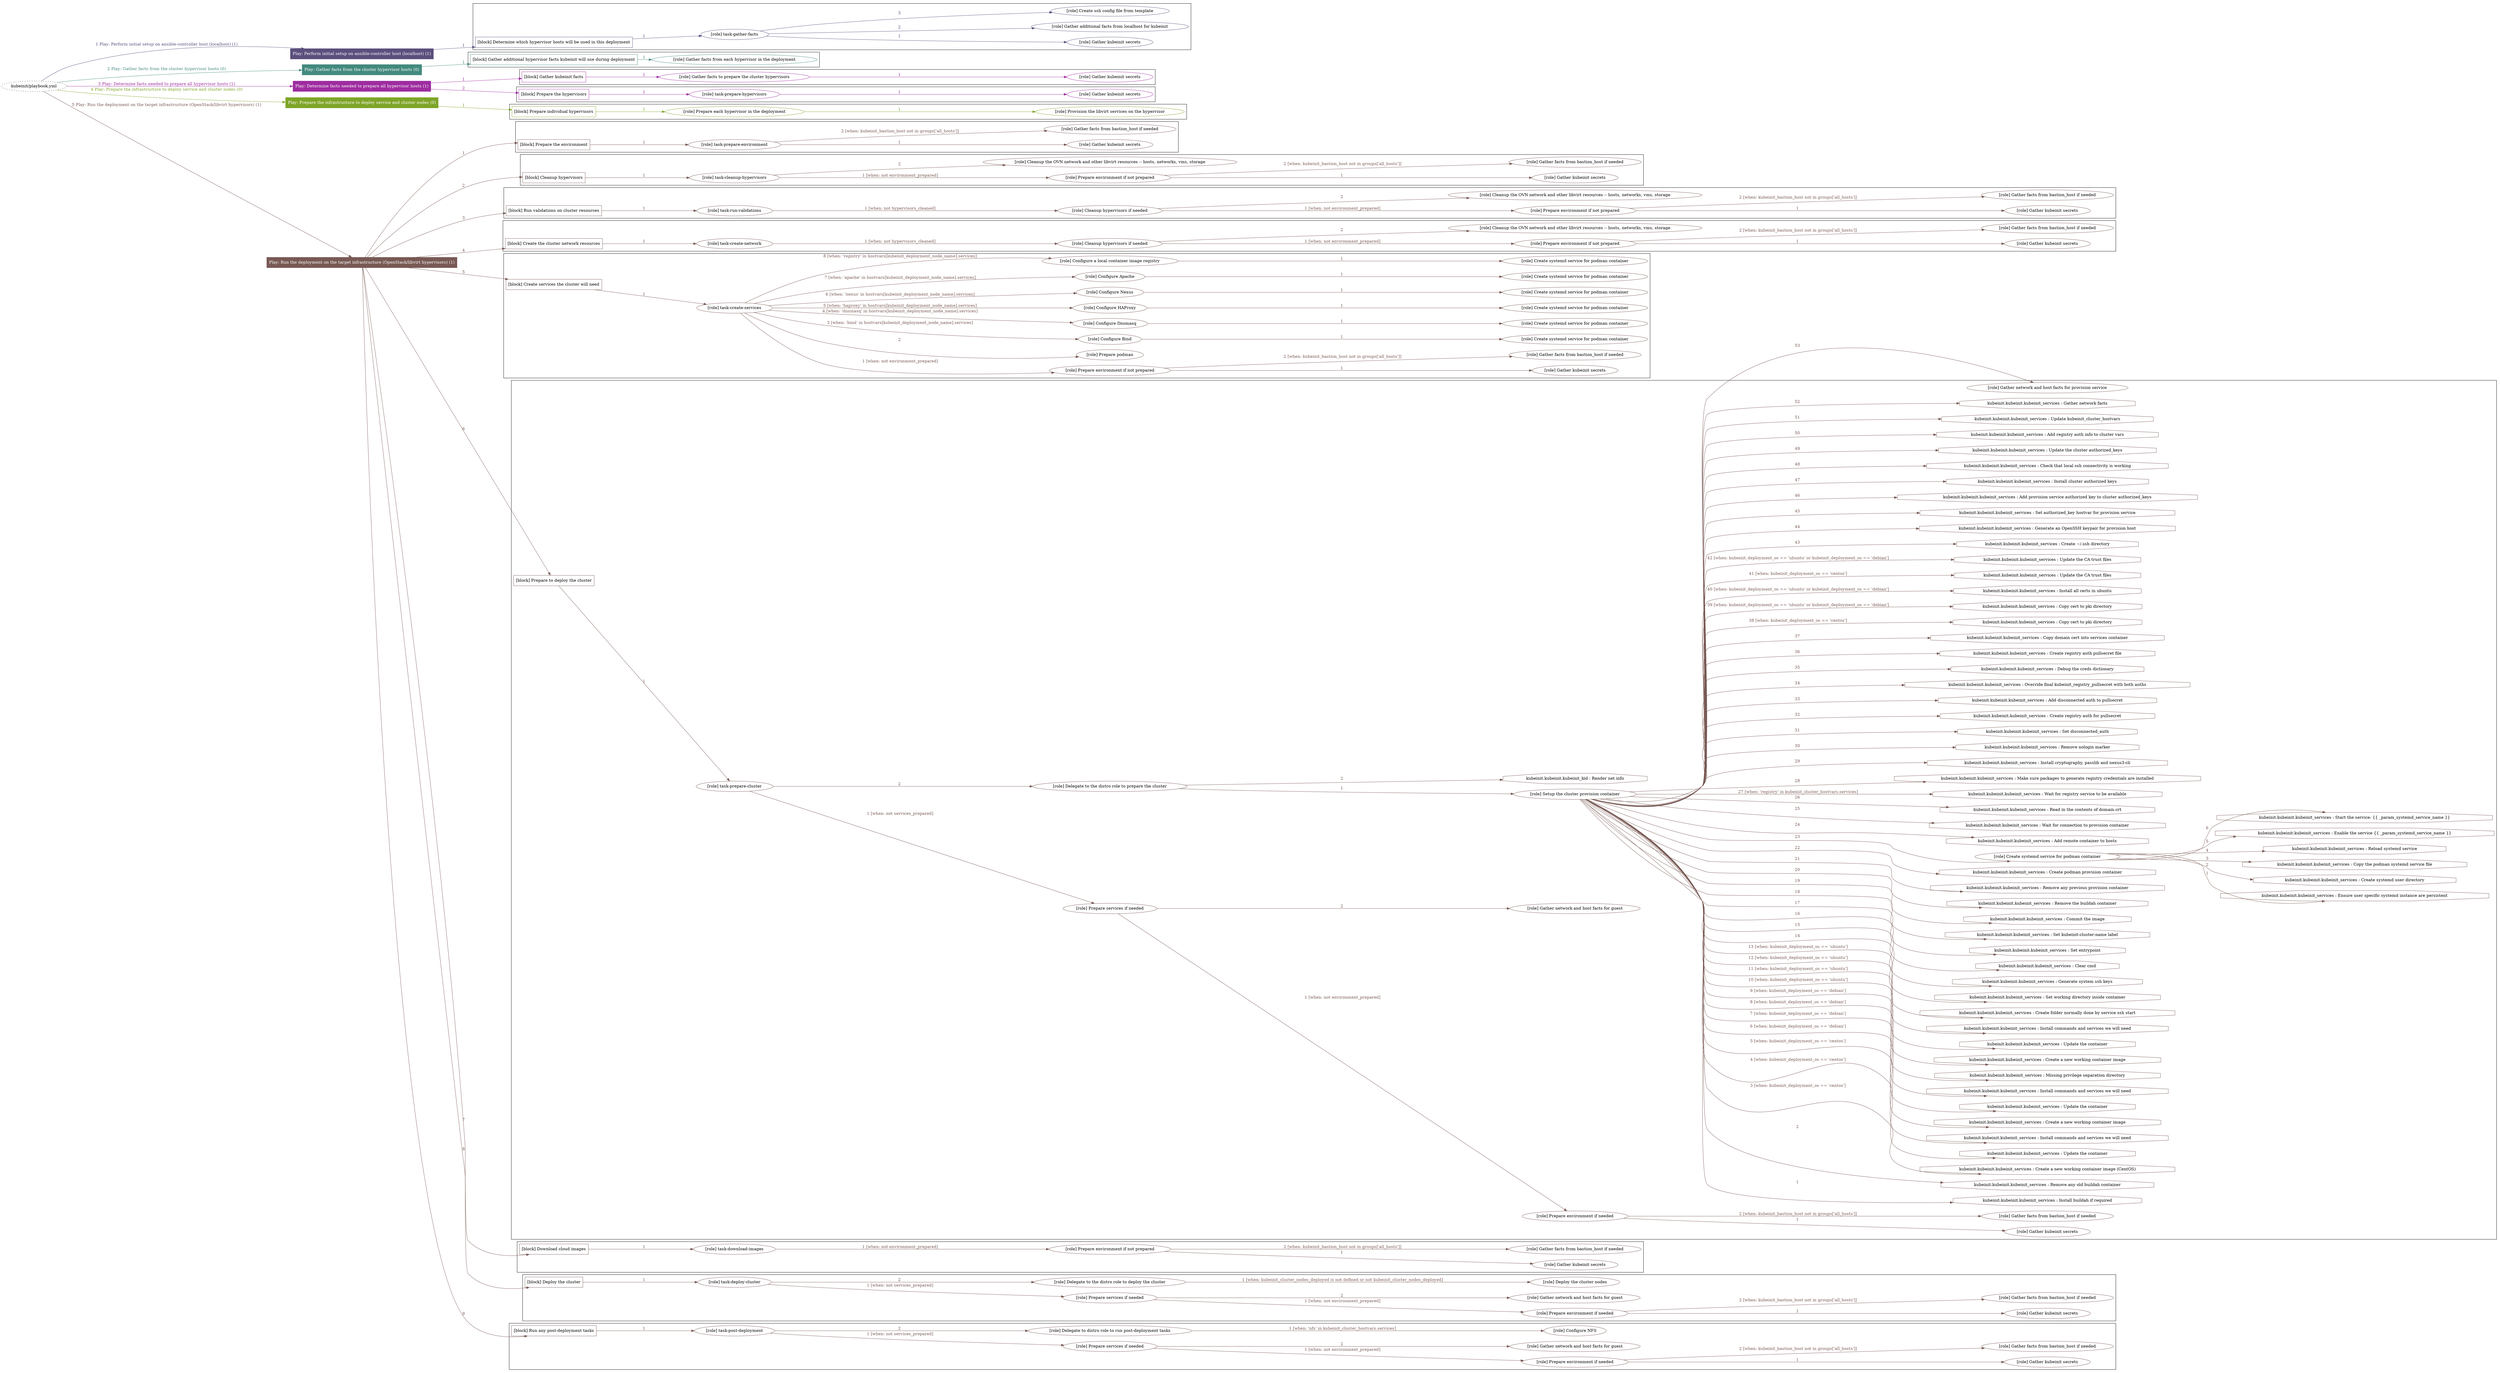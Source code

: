digraph {
	graph [concentrate=true ordering=in rankdir=LR ratio=fill]
	edge [esep=5 sep=10]
	"kubeinit/playbook.yml" [URL="/home/runner/work/kubeinit/kubeinit/kubeinit/playbook.yml" id=playbook_78f8e683 style=dotted]
	"kubeinit/playbook.yml" -> play_c4572150 [label="1 Play: Perform initial setup on ansible-controller host (localhost) (1)" color="#5b4f7d" fontcolor="#5b4f7d" id=edge_play_c4572150 labeltooltip="1 Play: Perform initial setup on ansible-controller host (localhost) (1)" tooltip="1 Play: Perform initial setup on ansible-controller host (localhost) (1)"]
	subgraph "Play: Perform initial setup on ansible-controller host (localhost) (1)" {
		play_c4572150 [label="Play: Perform initial setup on ansible-controller host (localhost) (1)" URL="/home/runner/work/kubeinit/kubeinit/kubeinit/playbook.yml" color="#5b4f7d" fontcolor="#ffffff" id=play_c4572150 shape=box style=filled tooltip=localhost]
		play_c4572150 -> block_544fa200 [label=1 color="#5b4f7d" fontcolor="#5b4f7d" id=edge_block_544fa200 labeltooltip=1 tooltip=1]
		subgraph cluster_block_544fa200 {
			block_544fa200 [label="[block] Determine which hypervisor hosts will be used in this deployment" URL="/home/runner/work/kubeinit/kubeinit/kubeinit/playbook.yml" color="#5b4f7d" id=block_544fa200 labeltooltip="Determine which hypervisor hosts will be used in this deployment" shape=box tooltip="Determine which hypervisor hosts will be used in this deployment"]
			block_544fa200 -> role_a8a8caf5 [label="1 " color="#5b4f7d" fontcolor="#5b4f7d" id=edge_role_a8a8caf5 labeltooltip="1 " tooltip="1 "]
			subgraph "task-gather-facts" {
				role_a8a8caf5 [label="[role] task-gather-facts" URL="/home/runner/work/kubeinit/kubeinit/kubeinit/playbook.yml" color="#5b4f7d" id=role_a8a8caf5 tooltip="task-gather-facts"]
				role_a8a8caf5 -> role_6c5b69b2 [label="1 " color="#5b4f7d" fontcolor="#5b4f7d" id=edge_role_6c5b69b2 labeltooltip="1 " tooltip="1 "]
				subgraph "Gather kubeinit secrets" {
					role_6c5b69b2 [label="[role] Gather kubeinit secrets" URL="/home/runner/.ansible/collections/ansible_collections/kubeinit/kubeinit/roles/kubeinit_prepare/tasks/build_hypervisors_group.yml" color="#5b4f7d" id=role_6c5b69b2 tooltip="Gather kubeinit secrets"]
				}
				role_a8a8caf5 -> role_b4be68cf [label="2 " color="#5b4f7d" fontcolor="#5b4f7d" id=edge_role_b4be68cf labeltooltip="2 " tooltip="2 "]
				subgraph "Gather additional facts from localhost for kubeinit" {
					role_b4be68cf [label="[role] Gather additional facts from localhost for kubeinit" URL="/home/runner/.ansible/collections/ansible_collections/kubeinit/kubeinit/roles/kubeinit_prepare/tasks/build_hypervisors_group.yml" color="#5b4f7d" id=role_b4be68cf tooltip="Gather additional facts from localhost for kubeinit"]
				}
				role_a8a8caf5 -> role_f5feecc3 [label="3 " color="#5b4f7d" fontcolor="#5b4f7d" id=edge_role_f5feecc3 labeltooltip="3 " tooltip="3 "]
				subgraph "Create ssh config file from template" {
					role_f5feecc3 [label="[role] Create ssh config file from template" URL="/home/runner/.ansible/collections/ansible_collections/kubeinit/kubeinit/roles/kubeinit_prepare/tasks/build_hypervisors_group.yml" color="#5b4f7d" id=role_f5feecc3 tooltip="Create ssh config file from template"]
				}
			}
		}
	}
	"kubeinit/playbook.yml" -> play_912d9d1b [label="2 Play: Gather facts from the cluster hypervisor hosts (0)" color="#43897e" fontcolor="#43897e" id=edge_play_912d9d1b labeltooltip="2 Play: Gather facts from the cluster hypervisor hosts (0)" tooltip="2 Play: Gather facts from the cluster hypervisor hosts (0)"]
	subgraph "Play: Gather facts from the cluster hypervisor hosts (0)" {
		play_912d9d1b [label="Play: Gather facts from the cluster hypervisor hosts (0)" URL="/home/runner/work/kubeinit/kubeinit/kubeinit/playbook.yml" color="#43897e" fontcolor="#ffffff" id=play_912d9d1b shape=box style=filled tooltip="Play: Gather facts from the cluster hypervisor hosts (0)"]
		play_912d9d1b -> block_925eb32d [label=1 color="#43897e" fontcolor="#43897e" id=edge_block_925eb32d labeltooltip=1 tooltip=1]
		subgraph cluster_block_925eb32d {
			block_925eb32d [label="[block] Gather additional hypervisor facts kubeinit will use during deployment" URL="/home/runner/work/kubeinit/kubeinit/kubeinit/playbook.yml" color="#43897e" id=block_925eb32d labeltooltip="Gather additional hypervisor facts kubeinit will use during deployment" shape=box tooltip="Gather additional hypervisor facts kubeinit will use during deployment"]
			block_925eb32d -> role_9a45d808 [label="1 " color="#43897e" fontcolor="#43897e" id=edge_role_9a45d808 labeltooltip="1 " tooltip="1 "]
			subgraph "Gather facts from each hypervisor in the deployment" {
				role_9a45d808 [label="[role] Gather facts from each hypervisor in the deployment" URL="/home/runner/work/kubeinit/kubeinit/kubeinit/playbook.yml" color="#43897e" id=role_9a45d808 tooltip="Gather facts from each hypervisor in the deployment"]
			}
		}
	}
	"kubeinit/playbook.yml" -> play_9c4274c0 [label="3 Play: Determine facts needed to prepare all hypervisor hosts (1)" color="#9e2ca0" fontcolor="#9e2ca0" id=edge_play_9c4274c0 labeltooltip="3 Play: Determine facts needed to prepare all hypervisor hosts (1)" tooltip="3 Play: Determine facts needed to prepare all hypervisor hosts (1)"]
	subgraph "Play: Determine facts needed to prepare all hypervisor hosts (1)" {
		play_9c4274c0 [label="Play: Determine facts needed to prepare all hypervisor hosts (1)" URL="/home/runner/work/kubeinit/kubeinit/kubeinit/playbook.yml" color="#9e2ca0" fontcolor="#ffffff" id=play_9c4274c0 shape=box style=filled tooltip=localhost]
		play_9c4274c0 -> block_0f6bd10a [label=1 color="#9e2ca0" fontcolor="#9e2ca0" id=edge_block_0f6bd10a labeltooltip=1 tooltip=1]
		subgraph cluster_block_0f6bd10a {
			block_0f6bd10a [label="[block] Gather kubeinit facts" URL="/home/runner/work/kubeinit/kubeinit/kubeinit/playbook.yml" color="#9e2ca0" id=block_0f6bd10a labeltooltip="Gather kubeinit facts" shape=box tooltip="Gather kubeinit facts"]
			block_0f6bd10a -> role_f064b072 [label="1 " color="#9e2ca0" fontcolor="#9e2ca0" id=edge_role_f064b072 labeltooltip="1 " tooltip="1 "]
			subgraph "Gather facts to prepare the cluster hypervisors" {
				role_f064b072 [label="[role] Gather facts to prepare the cluster hypervisors" URL="/home/runner/work/kubeinit/kubeinit/kubeinit/playbook.yml" color="#9e2ca0" id=role_f064b072 tooltip="Gather facts to prepare the cluster hypervisors"]
				role_f064b072 -> role_d3ce2b46 [label="1 " color="#9e2ca0" fontcolor="#9e2ca0" id=edge_role_d3ce2b46 labeltooltip="1 " tooltip="1 "]
				subgraph "Gather kubeinit secrets" {
					role_d3ce2b46 [label="[role] Gather kubeinit secrets" URL="/home/runner/.ansible/collections/ansible_collections/kubeinit/kubeinit/roles/kubeinit_prepare/tasks/gather_kubeinit_facts.yml" color="#9e2ca0" id=role_d3ce2b46 tooltip="Gather kubeinit secrets"]
				}
			}
		}
		play_9c4274c0 -> block_2b184f3c [label=2 color="#9e2ca0" fontcolor="#9e2ca0" id=edge_block_2b184f3c labeltooltip=2 tooltip=2]
		subgraph cluster_block_2b184f3c {
			block_2b184f3c [label="[block] Prepare the hypervisors" URL="/home/runner/work/kubeinit/kubeinit/kubeinit/playbook.yml" color="#9e2ca0" id=block_2b184f3c labeltooltip="Prepare the hypervisors" shape=box tooltip="Prepare the hypervisors"]
			block_2b184f3c -> role_aeab9136 [label="1 " color="#9e2ca0" fontcolor="#9e2ca0" id=edge_role_aeab9136 labeltooltip="1 " tooltip="1 "]
			subgraph "task-prepare-hypervisors" {
				role_aeab9136 [label="[role] task-prepare-hypervisors" URL="/home/runner/work/kubeinit/kubeinit/kubeinit/playbook.yml" color="#9e2ca0" id=role_aeab9136 tooltip="task-prepare-hypervisors"]
				role_aeab9136 -> role_37494fc9 [label="1 " color="#9e2ca0" fontcolor="#9e2ca0" id=edge_role_37494fc9 labeltooltip="1 " tooltip="1 "]
				subgraph "Gather kubeinit secrets" {
					role_37494fc9 [label="[role] Gather kubeinit secrets" URL="/home/runner/.ansible/collections/ansible_collections/kubeinit/kubeinit/roles/kubeinit_prepare/tasks/gather_kubeinit_facts.yml" color="#9e2ca0" id=role_37494fc9 tooltip="Gather kubeinit secrets"]
				}
			}
		}
	}
	"kubeinit/playbook.yml" -> play_a8548824 [label="4 Play: Prepare the infrastructure to deploy service and cluster nodes (0)" color="#7da527" fontcolor="#7da527" id=edge_play_a8548824 labeltooltip="4 Play: Prepare the infrastructure to deploy service and cluster nodes (0)" tooltip="4 Play: Prepare the infrastructure to deploy service and cluster nodes (0)"]
	subgraph "Play: Prepare the infrastructure to deploy service and cluster nodes (0)" {
		play_a8548824 [label="Play: Prepare the infrastructure to deploy service and cluster nodes (0)" URL="/home/runner/work/kubeinit/kubeinit/kubeinit/playbook.yml" color="#7da527" fontcolor="#ffffff" id=play_a8548824 shape=box style=filled tooltip="Play: Prepare the infrastructure to deploy service and cluster nodes (0)"]
		play_a8548824 -> block_b241dcdb [label=1 color="#7da527" fontcolor="#7da527" id=edge_block_b241dcdb labeltooltip=1 tooltip=1]
		subgraph cluster_block_b241dcdb {
			block_b241dcdb [label="[block] Prepare individual hypervisors" URL="/home/runner/work/kubeinit/kubeinit/kubeinit/playbook.yml" color="#7da527" id=block_b241dcdb labeltooltip="Prepare individual hypervisors" shape=box tooltip="Prepare individual hypervisors"]
			block_b241dcdb -> role_37c7230e [label="1 " color="#7da527" fontcolor="#7da527" id=edge_role_37c7230e labeltooltip="1 " tooltip="1 "]
			subgraph "Prepare each hypervisor in the deployment" {
				role_37c7230e [label="[role] Prepare each hypervisor in the deployment" URL="/home/runner/work/kubeinit/kubeinit/kubeinit/playbook.yml" color="#7da527" id=role_37c7230e tooltip="Prepare each hypervisor in the deployment"]
				role_37c7230e -> role_53c55abf [label="1 " color="#7da527" fontcolor="#7da527" id=edge_role_53c55abf labeltooltip="1 " tooltip="1 "]
				subgraph "Provision the libvirt services on the hypervisor" {
					role_53c55abf [label="[role] Provision the libvirt services on the hypervisor" URL="/home/runner/.ansible/collections/ansible_collections/kubeinit/kubeinit/roles/kubeinit_prepare/tasks/prepare_hypervisor.yml" color="#7da527" id=role_53c55abf tooltip="Provision the libvirt services on the hypervisor"]
				}
			}
		}
	}
	"kubeinit/playbook.yml" -> play_64229616 [label="5 Play: Run the deployment on the target infrastructure (OpenStack/libvirt hypervisors) (1)" color="#785954" fontcolor="#785954" id=edge_play_64229616 labeltooltip="5 Play: Run the deployment on the target infrastructure (OpenStack/libvirt hypervisors) (1)" tooltip="5 Play: Run the deployment on the target infrastructure (OpenStack/libvirt hypervisors) (1)"]
	subgraph "Play: Run the deployment on the target infrastructure (OpenStack/libvirt hypervisors) (1)" {
		play_64229616 [label="Play: Run the deployment on the target infrastructure (OpenStack/libvirt hypervisors) (1)" URL="/home/runner/work/kubeinit/kubeinit/kubeinit/playbook.yml" color="#785954" fontcolor="#ffffff" id=play_64229616 shape=box style=filled tooltip=localhost]
		play_64229616 -> block_f5436bbe [label=1 color="#785954" fontcolor="#785954" id=edge_block_f5436bbe labeltooltip=1 tooltip=1]
		subgraph cluster_block_f5436bbe {
			block_f5436bbe [label="[block] Prepare the environment" URL="/home/runner/work/kubeinit/kubeinit/kubeinit/playbook.yml" color="#785954" id=block_f5436bbe labeltooltip="Prepare the environment" shape=box tooltip="Prepare the environment"]
			block_f5436bbe -> role_8bff94b2 [label="1 " color="#785954" fontcolor="#785954" id=edge_role_8bff94b2 labeltooltip="1 " tooltip="1 "]
			subgraph "task-prepare-environment" {
				role_8bff94b2 [label="[role] task-prepare-environment" URL="/home/runner/work/kubeinit/kubeinit/kubeinit/playbook.yml" color="#785954" id=role_8bff94b2 tooltip="task-prepare-environment"]
				role_8bff94b2 -> role_751146bd [label="1 " color="#785954" fontcolor="#785954" id=edge_role_751146bd labeltooltip="1 " tooltip="1 "]
				subgraph "Gather kubeinit secrets" {
					role_751146bd [label="[role] Gather kubeinit secrets" URL="/home/runner/.ansible/collections/ansible_collections/kubeinit/kubeinit/roles/kubeinit_prepare/tasks/gather_kubeinit_facts.yml" color="#785954" id=role_751146bd tooltip="Gather kubeinit secrets"]
				}
				role_8bff94b2 -> role_3b94158d [label="2 [when: kubeinit_bastion_host not in groups['all_hosts']]" color="#785954" fontcolor="#785954" id=edge_role_3b94158d labeltooltip="2 [when: kubeinit_bastion_host not in groups['all_hosts']]" tooltip="2 [when: kubeinit_bastion_host not in groups['all_hosts']]"]
				subgraph "Gather facts from bastion_host if needed" {
					role_3b94158d [label="[role] Gather facts from bastion_host if needed" URL="/home/runner/.ansible/collections/ansible_collections/kubeinit/kubeinit/roles/kubeinit_prepare/tasks/main.yml" color="#785954" id=role_3b94158d tooltip="Gather facts from bastion_host if needed"]
				}
			}
		}
		play_64229616 -> block_d379ce48 [label=2 color="#785954" fontcolor="#785954" id=edge_block_d379ce48 labeltooltip=2 tooltip=2]
		subgraph cluster_block_d379ce48 {
			block_d379ce48 [label="[block] Cleanup hypervisors" URL="/home/runner/work/kubeinit/kubeinit/kubeinit/playbook.yml" color="#785954" id=block_d379ce48 labeltooltip="Cleanup hypervisors" shape=box tooltip="Cleanup hypervisors"]
			block_d379ce48 -> role_ab77e05c [label="1 " color="#785954" fontcolor="#785954" id=edge_role_ab77e05c labeltooltip="1 " tooltip="1 "]
			subgraph "task-cleanup-hypervisors" {
				role_ab77e05c [label="[role] task-cleanup-hypervisors" URL="/home/runner/work/kubeinit/kubeinit/kubeinit/playbook.yml" color="#785954" id=role_ab77e05c tooltip="task-cleanup-hypervisors"]
				role_ab77e05c -> role_e6326d7e [label="1 [when: not environment_prepared]" color="#785954" fontcolor="#785954" id=edge_role_e6326d7e labeltooltip="1 [when: not environment_prepared]" tooltip="1 [when: not environment_prepared]"]
				subgraph "Prepare environment if not prepared" {
					role_e6326d7e [label="[role] Prepare environment if not prepared" URL="/home/runner/.ansible/collections/ansible_collections/kubeinit/kubeinit/roles/kubeinit_libvirt/tasks/cleanup_hypervisors.yml" color="#785954" id=role_e6326d7e tooltip="Prepare environment if not prepared"]
					role_e6326d7e -> role_9da3b5a5 [label="1 " color="#785954" fontcolor="#785954" id=edge_role_9da3b5a5 labeltooltip="1 " tooltip="1 "]
					subgraph "Gather kubeinit secrets" {
						role_9da3b5a5 [label="[role] Gather kubeinit secrets" URL="/home/runner/.ansible/collections/ansible_collections/kubeinit/kubeinit/roles/kubeinit_prepare/tasks/gather_kubeinit_facts.yml" color="#785954" id=role_9da3b5a5 tooltip="Gather kubeinit secrets"]
					}
					role_e6326d7e -> role_7a2b3383 [label="2 [when: kubeinit_bastion_host not in groups['all_hosts']]" color="#785954" fontcolor="#785954" id=edge_role_7a2b3383 labeltooltip="2 [when: kubeinit_bastion_host not in groups['all_hosts']]" tooltip="2 [when: kubeinit_bastion_host not in groups['all_hosts']]"]
					subgraph "Gather facts from bastion_host if needed" {
						role_7a2b3383 [label="[role] Gather facts from bastion_host if needed" URL="/home/runner/.ansible/collections/ansible_collections/kubeinit/kubeinit/roles/kubeinit_prepare/tasks/main.yml" color="#785954" id=role_7a2b3383 tooltip="Gather facts from bastion_host if needed"]
					}
				}
				role_ab77e05c -> role_d51e9346 [label="2 " color="#785954" fontcolor="#785954" id=edge_role_d51e9346 labeltooltip="2 " tooltip="2 "]
				subgraph "Cleanup the OVN network and other libvirt resources -- hosts, networks, vms, storage" {
					role_d51e9346 [label="[role] Cleanup the OVN network and other libvirt resources -- hosts, networks, vms, storage" URL="/home/runner/.ansible/collections/ansible_collections/kubeinit/kubeinit/roles/kubeinit_libvirt/tasks/cleanup_hypervisors.yml" color="#785954" id=role_d51e9346 tooltip="Cleanup the OVN network and other libvirt resources -- hosts, networks, vms, storage"]
				}
			}
		}
		play_64229616 -> block_08063ed8 [label=3 color="#785954" fontcolor="#785954" id=edge_block_08063ed8 labeltooltip=3 tooltip=3]
		subgraph cluster_block_08063ed8 {
			block_08063ed8 [label="[block] Run validations on cluster resources" URL="/home/runner/work/kubeinit/kubeinit/kubeinit/playbook.yml" color="#785954" id=block_08063ed8 labeltooltip="Run validations on cluster resources" shape=box tooltip="Run validations on cluster resources"]
			block_08063ed8 -> role_d4866a76 [label="1 " color="#785954" fontcolor="#785954" id=edge_role_d4866a76 labeltooltip="1 " tooltip="1 "]
			subgraph "task-run-validations" {
				role_d4866a76 [label="[role] task-run-validations" URL="/home/runner/work/kubeinit/kubeinit/kubeinit/playbook.yml" color="#785954" id=role_d4866a76 tooltip="task-run-validations"]
				role_d4866a76 -> role_a6b337aa [label="1 [when: not hypervisors_cleaned]" color="#785954" fontcolor="#785954" id=edge_role_a6b337aa labeltooltip="1 [when: not hypervisors_cleaned]" tooltip="1 [when: not hypervisors_cleaned]"]
				subgraph "Cleanup hypervisors if needed" {
					role_a6b337aa [label="[role] Cleanup hypervisors if needed" URL="/home/runner/.ansible/collections/ansible_collections/kubeinit/kubeinit/roles/kubeinit_validations/tasks/main.yml" color="#785954" id=role_a6b337aa tooltip="Cleanup hypervisors if needed"]
					role_a6b337aa -> role_194e4ab2 [label="1 [when: not environment_prepared]" color="#785954" fontcolor="#785954" id=edge_role_194e4ab2 labeltooltip="1 [when: not environment_prepared]" tooltip="1 [when: not environment_prepared]"]
					subgraph "Prepare environment if not prepared" {
						role_194e4ab2 [label="[role] Prepare environment if not prepared" URL="/home/runner/.ansible/collections/ansible_collections/kubeinit/kubeinit/roles/kubeinit_libvirt/tasks/cleanup_hypervisors.yml" color="#785954" id=role_194e4ab2 tooltip="Prepare environment if not prepared"]
						role_194e4ab2 -> role_4dcdb29f [label="1 " color="#785954" fontcolor="#785954" id=edge_role_4dcdb29f labeltooltip="1 " tooltip="1 "]
						subgraph "Gather kubeinit secrets" {
							role_4dcdb29f [label="[role] Gather kubeinit secrets" URL="/home/runner/.ansible/collections/ansible_collections/kubeinit/kubeinit/roles/kubeinit_prepare/tasks/gather_kubeinit_facts.yml" color="#785954" id=role_4dcdb29f tooltip="Gather kubeinit secrets"]
						}
						role_194e4ab2 -> role_09eb284a [label="2 [when: kubeinit_bastion_host not in groups['all_hosts']]" color="#785954" fontcolor="#785954" id=edge_role_09eb284a labeltooltip="2 [when: kubeinit_bastion_host not in groups['all_hosts']]" tooltip="2 [when: kubeinit_bastion_host not in groups['all_hosts']]"]
						subgraph "Gather facts from bastion_host if needed" {
							role_09eb284a [label="[role] Gather facts from bastion_host if needed" URL="/home/runner/.ansible/collections/ansible_collections/kubeinit/kubeinit/roles/kubeinit_prepare/tasks/main.yml" color="#785954" id=role_09eb284a tooltip="Gather facts from bastion_host if needed"]
						}
					}
					role_a6b337aa -> role_ce63fbce [label="2 " color="#785954" fontcolor="#785954" id=edge_role_ce63fbce labeltooltip="2 " tooltip="2 "]
					subgraph "Cleanup the OVN network and other libvirt resources -- hosts, networks, vms, storage" {
						role_ce63fbce [label="[role] Cleanup the OVN network and other libvirt resources -- hosts, networks, vms, storage" URL="/home/runner/.ansible/collections/ansible_collections/kubeinit/kubeinit/roles/kubeinit_libvirt/tasks/cleanup_hypervisors.yml" color="#785954" id=role_ce63fbce tooltip="Cleanup the OVN network and other libvirt resources -- hosts, networks, vms, storage"]
					}
				}
			}
		}
		play_64229616 -> block_45e1bca3 [label=4 color="#785954" fontcolor="#785954" id=edge_block_45e1bca3 labeltooltip=4 tooltip=4]
		subgraph cluster_block_45e1bca3 {
			block_45e1bca3 [label="[block] Create the cluster network resources" URL="/home/runner/work/kubeinit/kubeinit/kubeinit/playbook.yml" color="#785954" id=block_45e1bca3 labeltooltip="Create the cluster network resources" shape=box tooltip="Create the cluster network resources"]
			block_45e1bca3 -> role_60b3ed67 [label="1 " color="#785954" fontcolor="#785954" id=edge_role_60b3ed67 labeltooltip="1 " tooltip="1 "]
			subgraph "task-create-network" {
				role_60b3ed67 [label="[role] task-create-network" URL="/home/runner/work/kubeinit/kubeinit/kubeinit/playbook.yml" color="#785954" id=role_60b3ed67 tooltip="task-create-network"]
				role_60b3ed67 -> role_4c20f449 [label="1 [when: not hypervisors_cleaned]" color="#785954" fontcolor="#785954" id=edge_role_4c20f449 labeltooltip="1 [when: not hypervisors_cleaned]" tooltip="1 [when: not hypervisors_cleaned]"]
				subgraph "Cleanup hypervisors if needed" {
					role_4c20f449 [label="[role] Cleanup hypervisors if needed" URL="/home/runner/.ansible/collections/ansible_collections/kubeinit/kubeinit/roles/kubeinit_libvirt/tasks/create_network.yml" color="#785954" id=role_4c20f449 tooltip="Cleanup hypervisors if needed"]
					role_4c20f449 -> role_6b0ac9fc [label="1 [when: not environment_prepared]" color="#785954" fontcolor="#785954" id=edge_role_6b0ac9fc labeltooltip="1 [when: not environment_prepared]" tooltip="1 [when: not environment_prepared]"]
					subgraph "Prepare environment if not prepared" {
						role_6b0ac9fc [label="[role] Prepare environment if not prepared" URL="/home/runner/.ansible/collections/ansible_collections/kubeinit/kubeinit/roles/kubeinit_libvirt/tasks/cleanup_hypervisors.yml" color="#785954" id=role_6b0ac9fc tooltip="Prepare environment if not prepared"]
						role_6b0ac9fc -> role_77fa9e0a [label="1 " color="#785954" fontcolor="#785954" id=edge_role_77fa9e0a labeltooltip="1 " tooltip="1 "]
						subgraph "Gather kubeinit secrets" {
							role_77fa9e0a [label="[role] Gather kubeinit secrets" URL="/home/runner/.ansible/collections/ansible_collections/kubeinit/kubeinit/roles/kubeinit_prepare/tasks/gather_kubeinit_facts.yml" color="#785954" id=role_77fa9e0a tooltip="Gather kubeinit secrets"]
						}
						role_6b0ac9fc -> role_5e1d1983 [label="2 [when: kubeinit_bastion_host not in groups['all_hosts']]" color="#785954" fontcolor="#785954" id=edge_role_5e1d1983 labeltooltip="2 [when: kubeinit_bastion_host not in groups['all_hosts']]" tooltip="2 [when: kubeinit_bastion_host not in groups['all_hosts']]"]
						subgraph "Gather facts from bastion_host if needed" {
							role_5e1d1983 [label="[role] Gather facts from bastion_host if needed" URL="/home/runner/.ansible/collections/ansible_collections/kubeinit/kubeinit/roles/kubeinit_prepare/tasks/main.yml" color="#785954" id=role_5e1d1983 tooltip="Gather facts from bastion_host if needed"]
						}
					}
					role_4c20f449 -> role_bce6406f [label="2 " color="#785954" fontcolor="#785954" id=edge_role_bce6406f labeltooltip="2 " tooltip="2 "]
					subgraph "Cleanup the OVN network and other libvirt resources -- hosts, networks, vms, storage" {
						role_bce6406f [label="[role] Cleanup the OVN network and other libvirt resources -- hosts, networks, vms, storage" URL="/home/runner/.ansible/collections/ansible_collections/kubeinit/kubeinit/roles/kubeinit_libvirt/tasks/cleanup_hypervisors.yml" color="#785954" id=role_bce6406f tooltip="Cleanup the OVN network and other libvirt resources -- hosts, networks, vms, storage"]
					}
				}
			}
		}
		play_64229616 -> block_ede1ed6c [label=5 color="#785954" fontcolor="#785954" id=edge_block_ede1ed6c labeltooltip=5 tooltip=5]
		subgraph cluster_block_ede1ed6c {
			block_ede1ed6c [label="[block] Create services the cluster will need" URL="/home/runner/work/kubeinit/kubeinit/kubeinit/playbook.yml" color="#785954" id=block_ede1ed6c labeltooltip="Create services the cluster will need" shape=box tooltip="Create services the cluster will need"]
			block_ede1ed6c -> role_a4ba4bd1 [label="1 " color="#785954" fontcolor="#785954" id=edge_role_a4ba4bd1 labeltooltip="1 " tooltip="1 "]
			subgraph "task-create-services" {
				role_a4ba4bd1 [label="[role] task-create-services" URL="/home/runner/work/kubeinit/kubeinit/kubeinit/playbook.yml" color="#785954" id=role_a4ba4bd1 tooltip="task-create-services"]
				role_a4ba4bd1 -> role_f77022fb [label="1 [when: not environment_prepared]" color="#785954" fontcolor="#785954" id=edge_role_f77022fb labeltooltip="1 [when: not environment_prepared]" tooltip="1 [when: not environment_prepared]"]
				subgraph "Prepare environment if not prepared" {
					role_f77022fb [label="[role] Prepare environment if not prepared" URL="/home/runner/.ansible/collections/ansible_collections/kubeinit/kubeinit/roles/kubeinit_services/tasks/main.yml" color="#785954" id=role_f77022fb tooltip="Prepare environment if not prepared"]
					role_f77022fb -> role_c6497ea1 [label="1 " color="#785954" fontcolor="#785954" id=edge_role_c6497ea1 labeltooltip="1 " tooltip="1 "]
					subgraph "Gather kubeinit secrets" {
						role_c6497ea1 [label="[role] Gather kubeinit secrets" URL="/home/runner/.ansible/collections/ansible_collections/kubeinit/kubeinit/roles/kubeinit_prepare/tasks/gather_kubeinit_facts.yml" color="#785954" id=role_c6497ea1 tooltip="Gather kubeinit secrets"]
					}
					role_f77022fb -> role_fdfa5f7b [label="2 [when: kubeinit_bastion_host not in groups['all_hosts']]" color="#785954" fontcolor="#785954" id=edge_role_fdfa5f7b labeltooltip="2 [when: kubeinit_bastion_host not in groups['all_hosts']]" tooltip="2 [when: kubeinit_bastion_host not in groups['all_hosts']]"]
					subgraph "Gather facts from bastion_host if needed" {
						role_fdfa5f7b [label="[role] Gather facts from bastion_host if needed" URL="/home/runner/.ansible/collections/ansible_collections/kubeinit/kubeinit/roles/kubeinit_prepare/tasks/main.yml" color="#785954" id=role_fdfa5f7b tooltip="Gather facts from bastion_host if needed"]
					}
				}
				role_a4ba4bd1 -> role_47b5723d [label="2 " color="#785954" fontcolor="#785954" id=edge_role_47b5723d labeltooltip="2 " tooltip="2 "]
				subgraph "Prepare podman" {
					role_47b5723d [label="[role] Prepare podman" URL="/home/runner/.ansible/collections/ansible_collections/kubeinit/kubeinit/roles/kubeinit_services/tasks/00_create_service_pod.yml" color="#785954" id=role_47b5723d tooltip="Prepare podman"]
				}
				role_a4ba4bd1 -> role_879dfe79 [label="3 [when: 'bind' in hostvars[kubeinit_deployment_node_name].services]" color="#785954" fontcolor="#785954" id=edge_role_879dfe79 labeltooltip="3 [when: 'bind' in hostvars[kubeinit_deployment_node_name].services]" tooltip="3 [when: 'bind' in hostvars[kubeinit_deployment_node_name].services]"]
				subgraph "Configure Bind" {
					role_879dfe79 [label="[role] Configure Bind" URL="/home/runner/.ansible/collections/ansible_collections/kubeinit/kubeinit/roles/kubeinit_services/tasks/start_services_containers.yml" color="#785954" id=role_879dfe79 tooltip="Configure Bind"]
					role_879dfe79 -> role_251048f8 [label="1 " color="#785954" fontcolor="#785954" id=edge_role_251048f8 labeltooltip="1 " tooltip="1 "]
					subgraph "Create systemd service for podman container" {
						role_251048f8 [label="[role] Create systemd service for podman container" URL="/home/runner/.ansible/collections/ansible_collections/kubeinit/kubeinit/roles/kubeinit_bind/tasks/main.yml" color="#785954" id=role_251048f8 tooltip="Create systemd service for podman container"]
					}
				}
				role_a4ba4bd1 -> role_abf3ef59 [label="4 [when: 'dnsmasq' in hostvars[kubeinit_deployment_node_name].services]" color="#785954" fontcolor="#785954" id=edge_role_abf3ef59 labeltooltip="4 [when: 'dnsmasq' in hostvars[kubeinit_deployment_node_name].services]" tooltip="4 [when: 'dnsmasq' in hostvars[kubeinit_deployment_node_name].services]"]
				subgraph "Configure Dnsmasq" {
					role_abf3ef59 [label="[role] Configure Dnsmasq" URL="/home/runner/.ansible/collections/ansible_collections/kubeinit/kubeinit/roles/kubeinit_services/tasks/start_services_containers.yml" color="#785954" id=role_abf3ef59 tooltip="Configure Dnsmasq"]
					role_abf3ef59 -> role_d2666d69 [label="1 " color="#785954" fontcolor="#785954" id=edge_role_d2666d69 labeltooltip="1 " tooltip="1 "]
					subgraph "Create systemd service for podman container" {
						role_d2666d69 [label="[role] Create systemd service for podman container" URL="/home/runner/.ansible/collections/ansible_collections/kubeinit/kubeinit/roles/kubeinit_dnsmasq/tasks/main.yml" color="#785954" id=role_d2666d69 tooltip="Create systemd service for podman container"]
					}
				}
				role_a4ba4bd1 -> role_2b1c846b [label="5 [when: 'haproxy' in hostvars[kubeinit_deployment_node_name].services]" color="#785954" fontcolor="#785954" id=edge_role_2b1c846b labeltooltip="5 [when: 'haproxy' in hostvars[kubeinit_deployment_node_name].services]" tooltip="5 [when: 'haproxy' in hostvars[kubeinit_deployment_node_name].services]"]
				subgraph "Configure HAProxy" {
					role_2b1c846b [label="[role] Configure HAProxy" URL="/home/runner/.ansible/collections/ansible_collections/kubeinit/kubeinit/roles/kubeinit_services/tasks/start_services_containers.yml" color="#785954" id=role_2b1c846b tooltip="Configure HAProxy"]
					role_2b1c846b -> role_e56f0a2e [label="1 " color="#785954" fontcolor="#785954" id=edge_role_e56f0a2e labeltooltip="1 " tooltip="1 "]
					subgraph "Create systemd service for podman container" {
						role_e56f0a2e [label="[role] Create systemd service for podman container" URL="/home/runner/.ansible/collections/ansible_collections/kubeinit/kubeinit/roles/kubeinit_haproxy/tasks/main.yml" color="#785954" id=role_e56f0a2e tooltip="Create systemd service for podman container"]
					}
				}
				role_a4ba4bd1 -> role_55ede03d [label="6 [when: 'nexus' in hostvars[kubeinit_deployment_node_name].services]" color="#785954" fontcolor="#785954" id=edge_role_55ede03d labeltooltip="6 [when: 'nexus' in hostvars[kubeinit_deployment_node_name].services]" tooltip="6 [when: 'nexus' in hostvars[kubeinit_deployment_node_name].services]"]
				subgraph "Configure Nexus" {
					role_55ede03d [label="[role] Configure Nexus" URL="/home/runner/.ansible/collections/ansible_collections/kubeinit/kubeinit/roles/kubeinit_services/tasks/start_services_containers.yml" color="#785954" id=role_55ede03d tooltip="Configure Nexus"]
					role_55ede03d -> role_84bc5e3a [label="1 " color="#785954" fontcolor="#785954" id=edge_role_84bc5e3a labeltooltip="1 " tooltip="1 "]
					subgraph "Create systemd service for podman container" {
						role_84bc5e3a [label="[role] Create systemd service for podman container" URL="/home/runner/.ansible/collections/ansible_collections/kubeinit/kubeinit/roles/kubeinit_nexus/tasks/main.yml" color="#785954" id=role_84bc5e3a tooltip="Create systemd service for podman container"]
					}
				}
				role_a4ba4bd1 -> role_727a3f22 [label="7 [when: 'apache' in hostvars[kubeinit_deployment_node_name].services]" color="#785954" fontcolor="#785954" id=edge_role_727a3f22 labeltooltip="7 [when: 'apache' in hostvars[kubeinit_deployment_node_name].services]" tooltip="7 [when: 'apache' in hostvars[kubeinit_deployment_node_name].services]"]
				subgraph "Configure Apache" {
					role_727a3f22 [label="[role] Configure Apache" URL="/home/runner/.ansible/collections/ansible_collections/kubeinit/kubeinit/roles/kubeinit_services/tasks/start_services_containers.yml" color="#785954" id=role_727a3f22 tooltip="Configure Apache"]
					role_727a3f22 -> role_94a17e7c [label="1 " color="#785954" fontcolor="#785954" id=edge_role_94a17e7c labeltooltip="1 " tooltip="1 "]
					subgraph "Create systemd service for podman container" {
						role_94a17e7c [label="[role] Create systemd service for podman container" URL="/home/runner/.ansible/collections/ansible_collections/kubeinit/kubeinit/roles/kubeinit_apache/tasks/main.yml" color="#785954" id=role_94a17e7c tooltip="Create systemd service for podman container"]
					}
				}
				role_a4ba4bd1 -> role_ecf2435c [label="8 [when: 'registry' in hostvars[kubeinit_deployment_node_name].services]" color="#785954" fontcolor="#785954" id=edge_role_ecf2435c labeltooltip="8 [when: 'registry' in hostvars[kubeinit_deployment_node_name].services]" tooltip="8 [when: 'registry' in hostvars[kubeinit_deployment_node_name].services]"]
				subgraph "Configure a local container image registry" {
					role_ecf2435c [label="[role] Configure a local container image registry" URL="/home/runner/.ansible/collections/ansible_collections/kubeinit/kubeinit/roles/kubeinit_services/tasks/start_services_containers.yml" color="#785954" id=role_ecf2435c tooltip="Configure a local container image registry"]
					role_ecf2435c -> role_2bd38b22 [label="1 " color="#785954" fontcolor="#785954" id=edge_role_2bd38b22 labeltooltip="1 " tooltip="1 "]
					subgraph "Create systemd service for podman container" {
						role_2bd38b22 [label="[role] Create systemd service for podman container" URL="/home/runner/.ansible/collections/ansible_collections/kubeinit/kubeinit/roles/kubeinit_registry/tasks/main.yml" color="#785954" id=role_2bd38b22 tooltip="Create systemd service for podman container"]
					}
				}
			}
		}
		play_64229616 -> block_c014f826 [label=6 color="#785954" fontcolor="#785954" id=edge_block_c014f826 labeltooltip=6 tooltip=6]
		subgraph cluster_block_c014f826 {
			block_c014f826 [label="[block] Prepare to deploy the cluster" URL="/home/runner/work/kubeinit/kubeinit/kubeinit/playbook.yml" color="#785954" id=block_c014f826 labeltooltip="Prepare to deploy the cluster" shape=box tooltip="Prepare to deploy the cluster"]
			block_c014f826 -> role_235d2218 [label="1 " color="#785954" fontcolor="#785954" id=edge_role_235d2218 labeltooltip="1 " tooltip="1 "]
			subgraph "task-prepare-cluster" {
				role_235d2218 [label="[role] task-prepare-cluster" URL="/home/runner/work/kubeinit/kubeinit/kubeinit/playbook.yml" color="#785954" id=role_235d2218 tooltip="task-prepare-cluster"]
				role_235d2218 -> role_9d359993 [label="1 [when: not services_prepared]" color="#785954" fontcolor="#785954" id=edge_role_9d359993 labeltooltip="1 [when: not services_prepared]" tooltip="1 [when: not services_prepared]"]
				subgraph "Prepare services if needed" {
					role_9d359993 [label="[role] Prepare services if needed" URL="/home/runner/.ansible/collections/ansible_collections/kubeinit/kubeinit/roles/kubeinit_prepare/tasks/prepare_cluster.yml" color="#785954" id=role_9d359993 tooltip="Prepare services if needed"]
					role_9d359993 -> role_9baef351 [label="1 [when: not environment_prepared]" color="#785954" fontcolor="#785954" id=edge_role_9baef351 labeltooltip="1 [when: not environment_prepared]" tooltip="1 [when: not environment_prepared]"]
					subgraph "Prepare environment if needed" {
						role_9baef351 [label="[role] Prepare environment if needed" URL="/home/runner/.ansible/collections/ansible_collections/kubeinit/kubeinit/roles/kubeinit_services/tasks/prepare_services.yml" color="#785954" id=role_9baef351 tooltip="Prepare environment if needed"]
						role_9baef351 -> role_ddb98508 [label="1 " color="#785954" fontcolor="#785954" id=edge_role_ddb98508 labeltooltip="1 " tooltip="1 "]
						subgraph "Gather kubeinit secrets" {
							role_ddb98508 [label="[role] Gather kubeinit secrets" URL="/home/runner/.ansible/collections/ansible_collections/kubeinit/kubeinit/roles/kubeinit_prepare/tasks/gather_kubeinit_facts.yml" color="#785954" id=role_ddb98508 tooltip="Gather kubeinit secrets"]
						}
						role_9baef351 -> role_694ea53a [label="2 [when: kubeinit_bastion_host not in groups['all_hosts']]" color="#785954" fontcolor="#785954" id=edge_role_694ea53a labeltooltip="2 [when: kubeinit_bastion_host not in groups['all_hosts']]" tooltip="2 [when: kubeinit_bastion_host not in groups['all_hosts']]"]
						subgraph "Gather facts from bastion_host if needed" {
							role_694ea53a [label="[role] Gather facts from bastion_host if needed" URL="/home/runner/.ansible/collections/ansible_collections/kubeinit/kubeinit/roles/kubeinit_prepare/tasks/main.yml" color="#785954" id=role_694ea53a tooltip="Gather facts from bastion_host if needed"]
						}
					}
					role_9d359993 -> role_ec63bc86 [label="2 " color="#785954" fontcolor="#785954" id=edge_role_ec63bc86 labeltooltip="2 " tooltip="2 "]
					subgraph "Gather network and host facts for guest" {
						role_ec63bc86 [label="[role] Gather network and host facts for guest" URL="/home/runner/.ansible/collections/ansible_collections/kubeinit/kubeinit/roles/kubeinit_services/tasks/prepare_services.yml" color="#785954" id=role_ec63bc86 tooltip="Gather network and host facts for guest"]
					}
				}
				role_235d2218 -> role_e7bc8808 [label="2 " color="#785954" fontcolor="#785954" id=edge_role_e7bc8808 labeltooltip="2 " tooltip="2 "]
				subgraph "Delegate to the distro role to prepare the cluster" {
					role_e7bc8808 [label="[role] Delegate to the distro role to prepare the cluster" URL="/home/runner/.ansible/collections/ansible_collections/kubeinit/kubeinit/roles/kubeinit_prepare/tasks/prepare_cluster.yml" color="#785954" id=role_e7bc8808 tooltip="Delegate to the distro role to prepare the cluster"]
					role_e7bc8808 -> role_1cd1ca99 [label="1 " color="#785954" fontcolor="#785954" id=edge_role_1cd1ca99 labeltooltip="1 " tooltip="1 "]
					subgraph "Setup the cluster provision container" {
						role_1cd1ca99 [label="[role] Setup the cluster provision container" URL="/home/runner/.ansible/collections/ansible_collections/kubeinit/kubeinit/roles/kubeinit_kid/tasks/prepare_cluster.yml" color="#785954" id=role_1cd1ca99 tooltip="Setup the cluster provision container"]
						task_0e826a5c [label="kubeinit.kubeinit.kubeinit_services : Install buildah if required" URL="/home/runner/.ansible/collections/ansible_collections/kubeinit/kubeinit/roles/kubeinit_services/tasks/create_provision_container.yml" color="#785954" id=task_0e826a5c shape=octagon tooltip="kubeinit.kubeinit.kubeinit_services : Install buildah if required"]
						role_1cd1ca99 -> task_0e826a5c [label="1 " color="#785954" fontcolor="#785954" id=edge_task_0e826a5c labeltooltip="1 " tooltip="1 "]
						task_f9b923f6 [label="kubeinit.kubeinit.kubeinit_services : Remove any old buildah container" URL="/home/runner/.ansible/collections/ansible_collections/kubeinit/kubeinit/roles/kubeinit_services/tasks/create_provision_container.yml" color="#785954" id=task_f9b923f6 shape=octagon tooltip="kubeinit.kubeinit.kubeinit_services : Remove any old buildah container"]
						role_1cd1ca99 -> task_f9b923f6 [label="2 " color="#785954" fontcolor="#785954" id=edge_task_f9b923f6 labeltooltip="2 " tooltip="2 "]
						task_e1822804 [label="kubeinit.kubeinit.kubeinit_services : Create a new working container image (CentOS)" URL="/home/runner/.ansible/collections/ansible_collections/kubeinit/kubeinit/roles/kubeinit_services/tasks/create_provision_container.yml" color="#785954" id=task_e1822804 shape=octagon tooltip="kubeinit.kubeinit.kubeinit_services : Create a new working container image (CentOS)"]
						role_1cd1ca99 -> task_e1822804 [label="3 [when: kubeinit_deployment_os == 'centos']" color="#785954" fontcolor="#785954" id=edge_task_e1822804 labeltooltip="3 [when: kubeinit_deployment_os == 'centos']" tooltip="3 [when: kubeinit_deployment_os == 'centos']"]
						task_b2af3ed4 [label="kubeinit.kubeinit.kubeinit_services : Update the container" URL="/home/runner/.ansible/collections/ansible_collections/kubeinit/kubeinit/roles/kubeinit_services/tasks/create_provision_container.yml" color="#785954" id=task_b2af3ed4 shape=octagon tooltip="kubeinit.kubeinit.kubeinit_services : Update the container"]
						role_1cd1ca99 -> task_b2af3ed4 [label="4 [when: kubeinit_deployment_os == 'centos']" color="#785954" fontcolor="#785954" id=edge_task_b2af3ed4 labeltooltip="4 [when: kubeinit_deployment_os == 'centos']" tooltip="4 [when: kubeinit_deployment_os == 'centos']"]
						task_e8af7f1f [label="kubeinit.kubeinit.kubeinit_services : Install commands and services we will need" URL="/home/runner/.ansible/collections/ansible_collections/kubeinit/kubeinit/roles/kubeinit_services/tasks/create_provision_container.yml" color="#785954" id=task_e8af7f1f shape=octagon tooltip="kubeinit.kubeinit.kubeinit_services : Install commands and services we will need"]
						role_1cd1ca99 -> task_e8af7f1f [label="5 [when: kubeinit_deployment_os == 'centos']" color="#785954" fontcolor="#785954" id=edge_task_e8af7f1f labeltooltip="5 [when: kubeinit_deployment_os == 'centos']" tooltip="5 [when: kubeinit_deployment_os == 'centos']"]
						task_3c040e24 [label="kubeinit.kubeinit.kubeinit_services : Create a new working container image" URL="/home/runner/.ansible/collections/ansible_collections/kubeinit/kubeinit/roles/kubeinit_services/tasks/create_provision_container.yml" color="#785954" id=task_3c040e24 shape=octagon tooltip="kubeinit.kubeinit.kubeinit_services : Create a new working container image"]
						role_1cd1ca99 -> task_3c040e24 [label="6 [when: kubeinit_deployment_os == 'debian']" color="#785954" fontcolor="#785954" id=edge_task_3c040e24 labeltooltip="6 [when: kubeinit_deployment_os == 'debian']" tooltip="6 [when: kubeinit_deployment_os == 'debian']"]
						task_012531be [label="kubeinit.kubeinit.kubeinit_services : Update the container" URL="/home/runner/.ansible/collections/ansible_collections/kubeinit/kubeinit/roles/kubeinit_services/tasks/create_provision_container.yml" color="#785954" id=task_012531be shape=octagon tooltip="kubeinit.kubeinit.kubeinit_services : Update the container"]
						role_1cd1ca99 -> task_012531be [label="7 [when: kubeinit_deployment_os == 'debian']" color="#785954" fontcolor="#785954" id=edge_task_012531be labeltooltip="7 [when: kubeinit_deployment_os == 'debian']" tooltip="7 [when: kubeinit_deployment_os == 'debian']"]
						task_ed5fc9d4 [label="kubeinit.kubeinit.kubeinit_services : Install commands and services we will need" URL="/home/runner/.ansible/collections/ansible_collections/kubeinit/kubeinit/roles/kubeinit_services/tasks/create_provision_container.yml" color="#785954" id=task_ed5fc9d4 shape=octagon tooltip="kubeinit.kubeinit.kubeinit_services : Install commands and services we will need"]
						role_1cd1ca99 -> task_ed5fc9d4 [label="8 [when: kubeinit_deployment_os == 'debian']" color="#785954" fontcolor="#785954" id=edge_task_ed5fc9d4 labeltooltip="8 [when: kubeinit_deployment_os == 'debian']" tooltip="8 [when: kubeinit_deployment_os == 'debian']"]
						task_63a424bd [label="kubeinit.kubeinit.kubeinit_services : Missing privilege separation directory" URL="/home/runner/.ansible/collections/ansible_collections/kubeinit/kubeinit/roles/kubeinit_services/tasks/create_provision_container.yml" color="#785954" id=task_63a424bd shape=octagon tooltip="kubeinit.kubeinit.kubeinit_services : Missing privilege separation directory"]
						role_1cd1ca99 -> task_63a424bd [label="9 [when: kubeinit_deployment_os == 'debian']" color="#785954" fontcolor="#785954" id=edge_task_63a424bd labeltooltip="9 [when: kubeinit_deployment_os == 'debian']" tooltip="9 [when: kubeinit_deployment_os == 'debian']"]
						task_a3f6ce7d [label="kubeinit.kubeinit.kubeinit_services : Create a new working container image" URL="/home/runner/.ansible/collections/ansible_collections/kubeinit/kubeinit/roles/kubeinit_services/tasks/create_provision_container.yml" color="#785954" id=task_a3f6ce7d shape=octagon tooltip="kubeinit.kubeinit.kubeinit_services : Create a new working container image"]
						role_1cd1ca99 -> task_a3f6ce7d [label="10 [when: kubeinit_deployment_os == 'ubuntu']" color="#785954" fontcolor="#785954" id=edge_task_a3f6ce7d labeltooltip="10 [when: kubeinit_deployment_os == 'ubuntu']" tooltip="10 [when: kubeinit_deployment_os == 'ubuntu']"]
						task_7b9c739a [label="kubeinit.kubeinit.kubeinit_services : Update the container" URL="/home/runner/.ansible/collections/ansible_collections/kubeinit/kubeinit/roles/kubeinit_services/tasks/create_provision_container.yml" color="#785954" id=task_7b9c739a shape=octagon tooltip="kubeinit.kubeinit.kubeinit_services : Update the container"]
						role_1cd1ca99 -> task_7b9c739a [label="11 [when: kubeinit_deployment_os == 'ubuntu']" color="#785954" fontcolor="#785954" id=edge_task_7b9c739a labeltooltip="11 [when: kubeinit_deployment_os == 'ubuntu']" tooltip="11 [when: kubeinit_deployment_os == 'ubuntu']"]
						task_d80c5807 [label="kubeinit.kubeinit.kubeinit_services : Install commands and services we will need" URL="/home/runner/.ansible/collections/ansible_collections/kubeinit/kubeinit/roles/kubeinit_services/tasks/create_provision_container.yml" color="#785954" id=task_d80c5807 shape=octagon tooltip="kubeinit.kubeinit.kubeinit_services : Install commands and services we will need"]
						role_1cd1ca99 -> task_d80c5807 [label="12 [when: kubeinit_deployment_os == 'ubuntu']" color="#785954" fontcolor="#785954" id=edge_task_d80c5807 labeltooltip="12 [when: kubeinit_deployment_os == 'ubuntu']" tooltip="12 [when: kubeinit_deployment_os == 'ubuntu']"]
						task_1d327b38 [label="kubeinit.kubeinit.kubeinit_services : Create folder normally done by service ssh start" URL="/home/runner/.ansible/collections/ansible_collections/kubeinit/kubeinit/roles/kubeinit_services/tasks/create_provision_container.yml" color="#785954" id=task_1d327b38 shape=octagon tooltip="kubeinit.kubeinit.kubeinit_services : Create folder normally done by service ssh start"]
						role_1cd1ca99 -> task_1d327b38 [label="13 [when: kubeinit_deployment_os == 'ubuntu']" color="#785954" fontcolor="#785954" id=edge_task_1d327b38 labeltooltip="13 [when: kubeinit_deployment_os == 'ubuntu']" tooltip="13 [when: kubeinit_deployment_os == 'ubuntu']"]
						task_c6d4b070 [label="kubeinit.kubeinit.kubeinit_services : Set working directory inside container" URL="/home/runner/.ansible/collections/ansible_collections/kubeinit/kubeinit/roles/kubeinit_services/tasks/create_provision_container.yml" color="#785954" id=task_c6d4b070 shape=octagon tooltip="kubeinit.kubeinit.kubeinit_services : Set working directory inside container"]
						role_1cd1ca99 -> task_c6d4b070 [label="14 " color="#785954" fontcolor="#785954" id=edge_task_c6d4b070 labeltooltip="14 " tooltip="14 "]
						task_d755e277 [label="kubeinit.kubeinit.kubeinit_services : Generate system ssh keys" URL="/home/runner/.ansible/collections/ansible_collections/kubeinit/kubeinit/roles/kubeinit_services/tasks/create_provision_container.yml" color="#785954" id=task_d755e277 shape=octagon tooltip="kubeinit.kubeinit.kubeinit_services : Generate system ssh keys"]
						role_1cd1ca99 -> task_d755e277 [label="15 " color="#785954" fontcolor="#785954" id=edge_task_d755e277 labeltooltip="15 " tooltip="15 "]
						task_8a80a058 [label="kubeinit.kubeinit.kubeinit_services : Clear cmd" URL="/home/runner/.ansible/collections/ansible_collections/kubeinit/kubeinit/roles/kubeinit_services/tasks/create_provision_container.yml" color="#785954" id=task_8a80a058 shape=octagon tooltip="kubeinit.kubeinit.kubeinit_services : Clear cmd"]
						role_1cd1ca99 -> task_8a80a058 [label="16 " color="#785954" fontcolor="#785954" id=edge_task_8a80a058 labeltooltip="16 " tooltip="16 "]
						task_5ab1b137 [label="kubeinit.kubeinit.kubeinit_services : Set entrypoint" URL="/home/runner/.ansible/collections/ansible_collections/kubeinit/kubeinit/roles/kubeinit_services/tasks/create_provision_container.yml" color="#785954" id=task_5ab1b137 shape=octagon tooltip="kubeinit.kubeinit.kubeinit_services : Set entrypoint"]
						role_1cd1ca99 -> task_5ab1b137 [label="17 " color="#785954" fontcolor="#785954" id=edge_task_5ab1b137 labeltooltip="17 " tooltip="17 "]
						task_3bcaaccb [label="kubeinit.kubeinit.kubeinit_services : Set kubeinit-cluster-name label" URL="/home/runner/.ansible/collections/ansible_collections/kubeinit/kubeinit/roles/kubeinit_services/tasks/create_provision_container.yml" color="#785954" id=task_3bcaaccb shape=octagon tooltip="kubeinit.kubeinit.kubeinit_services : Set kubeinit-cluster-name label"]
						role_1cd1ca99 -> task_3bcaaccb [label="18 " color="#785954" fontcolor="#785954" id=edge_task_3bcaaccb labeltooltip="18 " tooltip="18 "]
						task_148ac6aa [label="kubeinit.kubeinit.kubeinit_services : Commit the image" URL="/home/runner/.ansible/collections/ansible_collections/kubeinit/kubeinit/roles/kubeinit_services/tasks/create_provision_container.yml" color="#785954" id=task_148ac6aa shape=octagon tooltip="kubeinit.kubeinit.kubeinit_services : Commit the image"]
						role_1cd1ca99 -> task_148ac6aa [label="19 " color="#785954" fontcolor="#785954" id=edge_task_148ac6aa labeltooltip="19 " tooltip="19 "]
						task_40fca39d [label="kubeinit.kubeinit.kubeinit_services : Remove the buildah container" URL="/home/runner/.ansible/collections/ansible_collections/kubeinit/kubeinit/roles/kubeinit_services/tasks/create_provision_container.yml" color="#785954" id=task_40fca39d shape=octagon tooltip="kubeinit.kubeinit.kubeinit_services : Remove the buildah container"]
						role_1cd1ca99 -> task_40fca39d [label="20 " color="#785954" fontcolor="#785954" id=edge_task_40fca39d labeltooltip="20 " tooltip="20 "]
						task_b199d981 [label="kubeinit.kubeinit.kubeinit_services : Remove any previous provision container" URL="/home/runner/.ansible/collections/ansible_collections/kubeinit/kubeinit/roles/kubeinit_services/tasks/create_provision_container.yml" color="#785954" id=task_b199d981 shape=octagon tooltip="kubeinit.kubeinit.kubeinit_services : Remove any previous provision container"]
						role_1cd1ca99 -> task_b199d981 [label="21 " color="#785954" fontcolor="#785954" id=edge_task_b199d981 labeltooltip="21 " tooltip="21 "]
						task_5df40967 [label="kubeinit.kubeinit.kubeinit_services : Create podman provision container" URL="/home/runner/.ansible/collections/ansible_collections/kubeinit/kubeinit/roles/kubeinit_services/tasks/create_provision_container.yml" color="#785954" id=task_5df40967 shape=octagon tooltip="kubeinit.kubeinit.kubeinit_services : Create podman provision container"]
						role_1cd1ca99 -> task_5df40967 [label="22 " color="#785954" fontcolor="#785954" id=edge_task_5df40967 labeltooltip="22 " tooltip="22 "]
						role_1cd1ca99 -> role_0c91c3de [label="23 " color="#785954" fontcolor="#785954" id=edge_role_0c91c3de labeltooltip="23 " tooltip="23 "]
						subgraph "Create systemd service for podman container" {
							role_0c91c3de [label="[role] Create systemd service for podman container" URL="/home/runner/.ansible/collections/ansible_collections/kubeinit/kubeinit/roles/kubeinit_services/tasks/create_provision_container.yml" color="#785954" id=role_0c91c3de tooltip="Create systemd service for podman container"]
							task_bce20ec4 [label="kubeinit.kubeinit.kubeinit_services : Ensure user specific systemd instance are persistent" URL="/home/runner/.ansible/collections/ansible_collections/kubeinit/kubeinit/roles/kubeinit_services/tasks/create_managed_service.yml" color="#785954" id=task_bce20ec4 shape=octagon tooltip="kubeinit.kubeinit.kubeinit_services : Ensure user specific systemd instance are persistent"]
							role_0c91c3de -> task_bce20ec4 [label="1 " color="#785954" fontcolor="#785954" id=edge_task_bce20ec4 labeltooltip="1 " tooltip="1 "]
							task_5d321d47 [label="kubeinit.kubeinit.kubeinit_services : Create systemd user directory" URL="/home/runner/.ansible/collections/ansible_collections/kubeinit/kubeinit/roles/kubeinit_services/tasks/create_managed_service.yml" color="#785954" id=task_5d321d47 shape=octagon tooltip="kubeinit.kubeinit.kubeinit_services : Create systemd user directory"]
							role_0c91c3de -> task_5d321d47 [label="2 " color="#785954" fontcolor="#785954" id=edge_task_5d321d47 labeltooltip="2 " tooltip="2 "]
							task_e6a08cb7 [label="kubeinit.kubeinit.kubeinit_services : Copy the podman systemd service file" URL="/home/runner/.ansible/collections/ansible_collections/kubeinit/kubeinit/roles/kubeinit_services/tasks/create_managed_service.yml" color="#785954" id=task_e6a08cb7 shape=octagon tooltip="kubeinit.kubeinit.kubeinit_services : Copy the podman systemd service file"]
							role_0c91c3de -> task_e6a08cb7 [label="3 " color="#785954" fontcolor="#785954" id=edge_task_e6a08cb7 labeltooltip="3 " tooltip="3 "]
							task_56566f83 [label="kubeinit.kubeinit.kubeinit_services : Reload systemd service" URL="/home/runner/.ansible/collections/ansible_collections/kubeinit/kubeinit/roles/kubeinit_services/tasks/create_managed_service.yml" color="#785954" id=task_56566f83 shape=octagon tooltip="kubeinit.kubeinit.kubeinit_services : Reload systemd service"]
							role_0c91c3de -> task_56566f83 [label="4 " color="#785954" fontcolor="#785954" id=edge_task_56566f83 labeltooltip="4 " tooltip="4 "]
							task_8dfac54e [label="kubeinit.kubeinit.kubeinit_services : Enable the service {{ _param_systemd_service_name }}" URL="/home/runner/.ansible/collections/ansible_collections/kubeinit/kubeinit/roles/kubeinit_services/tasks/create_managed_service.yml" color="#785954" id=task_8dfac54e shape=octagon tooltip="kubeinit.kubeinit.kubeinit_services : Enable the service {{ _param_systemd_service_name }}"]
							role_0c91c3de -> task_8dfac54e [label="5 " color="#785954" fontcolor="#785954" id=edge_task_8dfac54e labeltooltip="5 " tooltip="5 "]
							task_10e6b663 [label="kubeinit.kubeinit.kubeinit_services : Start the service: {{ _param_systemd_service_name }}" URL="/home/runner/.ansible/collections/ansible_collections/kubeinit/kubeinit/roles/kubeinit_services/tasks/create_managed_service.yml" color="#785954" id=task_10e6b663 shape=octagon tooltip="kubeinit.kubeinit.kubeinit_services : Start the service: {{ _param_systemd_service_name }}"]
							role_0c91c3de -> task_10e6b663 [label="6 " color="#785954" fontcolor="#785954" id=edge_task_10e6b663 labeltooltip="6 " tooltip="6 "]
						}
						task_88bd326d [label="kubeinit.kubeinit.kubeinit_services : Add remote container to hosts" URL="/home/runner/.ansible/collections/ansible_collections/kubeinit/kubeinit/roles/kubeinit_services/tasks/create_provision_container.yml" color="#785954" id=task_88bd326d shape=octagon tooltip="kubeinit.kubeinit.kubeinit_services : Add remote container to hosts"]
						role_1cd1ca99 -> task_88bd326d [label="24 " color="#785954" fontcolor="#785954" id=edge_task_88bd326d labeltooltip="24 " tooltip="24 "]
						task_ccbd435b [label="kubeinit.kubeinit.kubeinit_services : Wait for connection to provision container" URL="/home/runner/.ansible/collections/ansible_collections/kubeinit/kubeinit/roles/kubeinit_services/tasks/create_provision_container.yml" color="#785954" id=task_ccbd435b shape=octagon tooltip="kubeinit.kubeinit.kubeinit_services : Wait for connection to provision container"]
						role_1cd1ca99 -> task_ccbd435b [label="25 " color="#785954" fontcolor="#785954" id=edge_task_ccbd435b labeltooltip="25 " tooltip="25 "]
						task_bf746327 [label="kubeinit.kubeinit.kubeinit_services : Read in the contents of domain.crt" URL="/home/runner/.ansible/collections/ansible_collections/kubeinit/kubeinit/roles/kubeinit_services/tasks/create_provision_container.yml" color="#785954" id=task_bf746327 shape=octagon tooltip="kubeinit.kubeinit.kubeinit_services : Read in the contents of domain.crt"]
						role_1cd1ca99 -> task_bf746327 [label="26 " color="#785954" fontcolor="#785954" id=edge_task_bf746327 labeltooltip="26 " tooltip="26 "]
						task_96f87a68 [label="kubeinit.kubeinit.kubeinit_services : Wait for registry service to be available" URL="/home/runner/.ansible/collections/ansible_collections/kubeinit/kubeinit/roles/kubeinit_services/tasks/create_provision_container.yml" color="#785954" id=task_96f87a68 shape=octagon tooltip="kubeinit.kubeinit.kubeinit_services : Wait for registry service to be available"]
						role_1cd1ca99 -> task_96f87a68 [label="27 [when: 'registry' in kubeinit_cluster_hostvars.services]" color="#785954" fontcolor="#785954" id=edge_task_96f87a68 labeltooltip="27 [when: 'registry' in kubeinit_cluster_hostvars.services]" tooltip="27 [when: 'registry' in kubeinit_cluster_hostvars.services]"]
						task_45d65f64 [label="kubeinit.kubeinit.kubeinit_services : Make sure packages to generate registry credentials are installed" URL="/home/runner/.ansible/collections/ansible_collections/kubeinit/kubeinit/roles/kubeinit_services/tasks/create_provision_container.yml" color="#785954" id=task_45d65f64 shape=octagon tooltip="kubeinit.kubeinit.kubeinit_services : Make sure packages to generate registry credentials are installed"]
						role_1cd1ca99 -> task_45d65f64 [label="28 " color="#785954" fontcolor="#785954" id=edge_task_45d65f64 labeltooltip="28 " tooltip="28 "]
						task_8f124432 [label="kubeinit.kubeinit.kubeinit_services : Install cryptography, passlib and nexus3-cli" URL="/home/runner/.ansible/collections/ansible_collections/kubeinit/kubeinit/roles/kubeinit_services/tasks/create_provision_container.yml" color="#785954" id=task_8f124432 shape=octagon tooltip="kubeinit.kubeinit.kubeinit_services : Install cryptography, passlib and nexus3-cli"]
						role_1cd1ca99 -> task_8f124432 [label="29 " color="#785954" fontcolor="#785954" id=edge_task_8f124432 labeltooltip="29 " tooltip="29 "]
						task_37fb1fbd [label="kubeinit.kubeinit.kubeinit_services : Remove nologin marker" URL="/home/runner/.ansible/collections/ansible_collections/kubeinit/kubeinit/roles/kubeinit_services/tasks/create_provision_container.yml" color="#785954" id=task_37fb1fbd shape=octagon tooltip="kubeinit.kubeinit.kubeinit_services : Remove nologin marker"]
						role_1cd1ca99 -> task_37fb1fbd [label="30 " color="#785954" fontcolor="#785954" id=edge_task_37fb1fbd labeltooltip="30 " tooltip="30 "]
						task_e847c5b1 [label="kubeinit.kubeinit.kubeinit_services : Set disconnected_auth" URL="/home/runner/.ansible/collections/ansible_collections/kubeinit/kubeinit/roles/kubeinit_services/tasks/create_provision_container.yml" color="#785954" id=task_e847c5b1 shape=octagon tooltip="kubeinit.kubeinit.kubeinit_services : Set disconnected_auth"]
						role_1cd1ca99 -> task_e847c5b1 [label="31 " color="#785954" fontcolor="#785954" id=edge_task_e847c5b1 labeltooltip="31 " tooltip="31 "]
						task_5d491db4 [label="kubeinit.kubeinit.kubeinit_services : Create registry auth for pullsecret" URL="/home/runner/.ansible/collections/ansible_collections/kubeinit/kubeinit/roles/kubeinit_services/tasks/create_provision_container.yml" color="#785954" id=task_5d491db4 shape=octagon tooltip="kubeinit.kubeinit.kubeinit_services : Create registry auth for pullsecret"]
						role_1cd1ca99 -> task_5d491db4 [label="32 " color="#785954" fontcolor="#785954" id=edge_task_5d491db4 labeltooltip="32 " tooltip="32 "]
						task_20b41592 [label="kubeinit.kubeinit.kubeinit_services : Add disconnected auth to pullsecret" URL="/home/runner/.ansible/collections/ansible_collections/kubeinit/kubeinit/roles/kubeinit_services/tasks/create_provision_container.yml" color="#785954" id=task_20b41592 shape=octagon tooltip="kubeinit.kubeinit.kubeinit_services : Add disconnected auth to pullsecret"]
						role_1cd1ca99 -> task_20b41592 [label="33 " color="#785954" fontcolor="#785954" id=edge_task_20b41592 labeltooltip="33 " tooltip="33 "]
						task_babac2b1 [label="kubeinit.kubeinit.kubeinit_services : Override final kubeinit_registry_pullsecret with both auths" URL="/home/runner/.ansible/collections/ansible_collections/kubeinit/kubeinit/roles/kubeinit_services/tasks/create_provision_container.yml" color="#785954" id=task_babac2b1 shape=octagon tooltip="kubeinit.kubeinit.kubeinit_services : Override final kubeinit_registry_pullsecret with both auths"]
						role_1cd1ca99 -> task_babac2b1 [label="34 " color="#785954" fontcolor="#785954" id=edge_task_babac2b1 labeltooltip="34 " tooltip="34 "]
						task_6c501a20 [label="kubeinit.kubeinit.kubeinit_services : Debug the creds dictionary" URL="/home/runner/.ansible/collections/ansible_collections/kubeinit/kubeinit/roles/kubeinit_services/tasks/create_provision_container.yml" color="#785954" id=task_6c501a20 shape=octagon tooltip="kubeinit.kubeinit.kubeinit_services : Debug the creds dictionary"]
						role_1cd1ca99 -> task_6c501a20 [label="35 " color="#785954" fontcolor="#785954" id=edge_task_6c501a20 labeltooltip="35 " tooltip="35 "]
						task_05eba9bc [label="kubeinit.kubeinit.kubeinit_services : Create registry auth pullsecret file" URL="/home/runner/.ansible/collections/ansible_collections/kubeinit/kubeinit/roles/kubeinit_services/tasks/create_provision_container.yml" color="#785954" id=task_05eba9bc shape=octagon tooltip="kubeinit.kubeinit.kubeinit_services : Create registry auth pullsecret file"]
						role_1cd1ca99 -> task_05eba9bc [label="36 " color="#785954" fontcolor="#785954" id=edge_task_05eba9bc labeltooltip="36 " tooltip="36 "]
						task_5546e994 [label="kubeinit.kubeinit.kubeinit_services : Copy domain cert into services container" URL="/home/runner/.ansible/collections/ansible_collections/kubeinit/kubeinit/roles/kubeinit_services/tasks/create_provision_container.yml" color="#785954" id=task_5546e994 shape=octagon tooltip="kubeinit.kubeinit.kubeinit_services : Copy domain cert into services container"]
						role_1cd1ca99 -> task_5546e994 [label="37 " color="#785954" fontcolor="#785954" id=edge_task_5546e994 labeltooltip="37 " tooltip="37 "]
						task_310dc123 [label="kubeinit.kubeinit.kubeinit_services : Copy cert to pki directory" URL="/home/runner/.ansible/collections/ansible_collections/kubeinit/kubeinit/roles/kubeinit_services/tasks/create_provision_container.yml" color="#785954" id=task_310dc123 shape=octagon tooltip="kubeinit.kubeinit.kubeinit_services : Copy cert to pki directory"]
						role_1cd1ca99 -> task_310dc123 [label="38 [when: kubeinit_deployment_os == 'centos']" color="#785954" fontcolor="#785954" id=edge_task_310dc123 labeltooltip="38 [when: kubeinit_deployment_os == 'centos']" tooltip="38 [when: kubeinit_deployment_os == 'centos']"]
						task_2575dacb [label="kubeinit.kubeinit.kubeinit_services : Copy cert to pki directory" URL="/home/runner/.ansible/collections/ansible_collections/kubeinit/kubeinit/roles/kubeinit_services/tasks/create_provision_container.yml" color="#785954" id=task_2575dacb shape=octagon tooltip="kubeinit.kubeinit.kubeinit_services : Copy cert to pki directory"]
						role_1cd1ca99 -> task_2575dacb [label="39 [when: kubeinit_deployment_os == 'ubuntu' or kubeinit_deployment_os == 'debian']" color="#785954" fontcolor="#785954" id=edge_task_2575dacb labeltooltip="39 [when: kubeinit_deployment_os == 'ubuntu' or kubeinit_deployment_os == 'debian']" tooltip="39 [when: kubeinit_deployment_os == 'ubuntu' or kubeinit_deployment_os == 'debian']"]
						task_a3c788e4 [label="kubeinit.kubeinit.kubeinit_services : Install all certs in ubuntu" URL="/home/runner/.ansible/collections/ansible_collections/kubeinit/kubeinit/roles/kubeinit_services/tasks/create_provision_container.yml" color="#785954" id=task_a3c788e4 shape=octagon tooltip="kubeinit.kubeinit.kubeinit_services : Install all certs in ubuntu"]
						role_1cd1ca99 -> task_a3c788e4 [label="40 [when: kubeinit_deployment_os == 'ubuntu' or kubeinit_deployment_os == 'debian']" color="#785954" fontcolor="#785954" id=edge_task_a3c788e4 labeltooltip="40 [when: kubeinit_deployment_os == 'ubuntu' or kubeinit_deployment_os == 'debian']" tooltip="40 [when: kubeinit_deployment_os == 'ubuntu' or kubeinit_deployment_os == 'debian']"]
						task_9b81db1a [label="kubeinit.kubeinit.kubeinit_services : Update the CA trust files" URL="/home/runner/.ansible/collections/ansible_collections/kubeinit/kubeinit/roles/kubeinit_services/tasks/create_provision_container.yml" color="#785954" id=task_9b81db1a shape=octagon tooltip="kubeinit.kubeinit.kubeinit_services : Update the CA trust files"]
						role_1cd1ca99 -> task_9b81db1a [label="41 [when: kubeinit_deployment_os == 'centos']" color="#785954" fontcolor="#785954" id=edge_task_9b81db1a labeltooltip="41 [when: kubeinit_deployment_os == 'centos']" tooltip="41 [when: kubeinit_deployment_os == 'centos']"]
						task_b1eef358 [label="kubeinit.kubeinit.kubeinit_services : Update the CA trust files" URL="/home/runner/.ansible/collections/ansible_collections/kubeinit/kubeinit/roles/kubeinit_services/tasks/create_provision_container.yml" color="#785954" id=task_b1eef358 shape=octagon tooltip="kubeinit.kubeinit.kubeinit_services : Update the CA trust files"]
						role_1cd1ca99 -> task_b1eef358 [label="42 [when: kubeinit_deployment_os == 'ubuntu' or kubeinit_deployment_os == 'debian']" color="#785954" fontcolor="#785954" id=edge_task_b1eef358 labeltooltip="42 [when: kubeinit_deployment_os == 'ubuntu' or kubeinit_deployment_os == 'debian']" tooltip="42 [when: kubeinit_deployment_os == 'ubuntu' or kubeinit_deployment_os == 'debian']"]
						task_380ca7ea [label="kubeinit.kubeinit.kubeinit_services : Create ~/.ssh directory" URL="/home/runner/.ansible/collections/ansible_collections/kubeinit/kubeinit/roles/kubeinit_services/tasks/create_provision_container.yml" color="#785954" id=task_380ca7ea shape=octagon tooltip="kubeinit.kubeinit.kubeinit_services : Create ~/.ssh directory"]
						role_1cd1ca99 -> task_380ca7ea [label="43 " color="#785954" fontcolor="#785954" id=edge_task_380ca7ea labeltooltip="43 " tooltip="43 "]
						task_a6c36faa [label="kubeinit.kubeinit.kubeinit_services : Generate an OpenSSH keypair for provision host" URL="/home/runner/.ansible/collections/ansible_collections/kubeinit/kubeinit/roles/kubeinit_services/tasks/create_provision_container.yml" color="#785954" id=task_a6c36faa shape=octagon tooltip="kubeinit.kubeinit.kubeinit_services : Generate an OpenSSH keypair for provision host"]
						role_1cd1ca99 -> task_a6c36faa [label="44 " color="#785954" fontcolor="#785954" id=edge_task_a6c36faa labeltooltip="44 " tooltip="44 "]
						task_f881e1da [label="kubeinit.kubeinit.kubeinit_services : Set authorized_key hostvar for provision service" URL="/home/runner/.ansible/collections/ansible_collections/kubeinit/kubeinit/roles/kubeinit_services/tasks/create_provision_container.yml" color="#785954" id=task_f881e1da shape=octagon tooltip="kubeinit.kubeinit.kubeinit_services : Set authorized_key hostvar for provision service"]
						role_1cd1ca99 -> task_f881e1da [label="45 " color="#785954" fontcolor="#785954" id=edge_task_f881e1da labeltooltip="45 " tooltip="45 "]
						task_0e72bf9f [label="kubeinit.kubeinit.kubeinit_services : Add provision service authorized key to cluster authorized_keys" URL="/home/runner/.ansible/collections/ansible_collections/kubeinit/kubeinit/roles/kubeinit_services/tasks/create_provision_container.yml" color="#785954" id=task_0e72bf9f shape=octagon tooltip="kubeinit.kubeinit.kubeinit_services : Add provision service authorized key to cluster authorized_keys"]
						role_1cd1ca99 -> task_0e72bf9f [label="46 " color="#785954" fontcolor="#785954" id=edge_task_0e72bf9f labeltooltip="46 " tooltip="46 "]
						task_acbb3c0d [label="kubeinit.kubeinit.kubeinit_services : Install cluster authorized keys" URL="/home/runner/.ansible/collections/ansible_collections/kubeinit/kubeinit/roles/kubeinit_services/tasks/create_provision_container.yml" color="#785954" id=task_acbb3c0d shape=octagon tooltip="kubeinit.kubeinit.kubeinit_services : Install cluster authorized keys"]
						role_1cd1ca99 -> task_acbb3c0d [label="47 " color="#785954" fontcolor="#785954" id=edge_task_acbb3c0d labeltooltip="47 " tooltip="47 "]
						task_30d93bd5 [label="kubeinit.kubeinit.kubeinit_services : Check that local ssh connectivity is working" URL="/home/runner/.ansible/collections/ansible_collections/kubeinit/kubeinit/roles/kubeinit_services/tasks/create_provision_container.yml" color="#785954" id=task_30d93bd5 shape=octagon tooltip="kubeinit.kubeinit.kubeinit_services : Check that local ssh connectivity is working"]
						role_1cd1ca99 -> task_30d93bd5 [label="48 " color="#785954" fontcolor="#785954" id=edge_task_30d93bd5 labeltooltip="48 " tooltip="48 "]
						task_89f989af [label="kubeinit.kubeinit.kubeinit_services : Update the cluster authorized_keys" URL="/home/runner/.ansible/collections/ansible_collections/kubeinit/kubeinit/roles/kubeinit_services/tasks/create_provision_container.yml" color="#785954" id=task_89f989af shape=octagon tooltip="kubeinit.kubeinit.kubeinit_services : Update the cluster authorized_keys"]
						role_1cd1ca99 -> task_89f989af [label="49 " color="#785954" fontcolor="#785954" id=edge_task_89f989af labeltooltip="49 " tooltip="49 "]
						task_e8ecb1e5 [label="kubeinit.kubeinit.kubeinit_services : Add registry auth info to cluster vars" URL="/home/runner/.ansible/collections/ansible_collections/kubeinit/kubeinit/roles/kubeinit_services/tasks/create_provision_container.yml" color="#785954" id=task_e8ecb1e5 shape=octagon tooltip="kubeinit.kubeinit.kubeinit_services : Add registry auth info to cluster vars"]
						role_1cd1ca99 -> task_e8ecb1e5 [label="50 " color="#785954" fontcolor="#785954" id=edge_task_e8ecb1e5 labeltooltip="50 " tooltip="50 "]
						task_a465c187 [label="kubeinit.kubeinit.kubeinit_services : Update kubeinit_cluster_hostvars" URL="/home/runner/.ansible/collections/ansible_collections/kubeinit/kubeinit/roles/kubeinit_services/tasks/create_provision_container.yml" color="#785954" id=task_a465c187 shape=octagon tooltip="kubeinit.kubeinit.kubeinit_services : Update kubeinit_cluster_hostvars"]
						role_1cd1ca99 -> task_a465c187 [label="51 " color="#785954" fontcolor="#785954" id=edge_task_a465c187 labeltooltip="51 " tooltip="51 "]
						task_f69c02ff [label="kubeinit.kubeinit.kubeinit_services : Gather network facts" URL="/home/runner/.ansible/collections/ansible_collections/kubeinit/kubeinit/roles/kubeinit_services/tasks/create_provision_container.yml" color="#785954" id=task_f69c02ff shape=octagon tooltip="kubeinit.kubeinit.kubeinit_services : Gather network facts"]
						role_1cd1ca99 -> task_f69c02ff [label="52 " color="#785954" fontcolor="#785954" id=edge_task_f69c02ff labeltooltip="52 " tooltip="52 "]
						role_1cd1ca99 -> role_e70d8705 [label="53 " color="#785954" fontcolor="#785954" id=edge_role_e70d8705 labeltooltip="53 " tooltip="53 "]
						subgraph "Gather network and host facts for provision service" {
							role_e70d8705 [label="[role] Gather network and host facts for provision service" URL="/home/runner/.ansible/collections/ansible_collections/kubeinit/kubeinit/roles/kubeinit_services/tasks/create_provision_container.yml" color="#785954" id=role_e70d8705 tooltip="Gather network and host facts for provision service"]
						}
					}
					task_d8ab9ce7 [label="kubeinit.kubeinit.kubeinit_kid : Render net info" URL="/home/runner/.ansible/collections/ansible_collections/kubeinit/kubeinit/roles/kubeinit_kid/tasks/prepare_cluster.yml" color="#785954" id=task_d8ab9ce7 shape=octagon tooltip="kubeinit.kubeinit.kubeinit_kid : Render net info"]
					role_e7bc8808 -> task_d8ab9ce7 [label="2 " color="#785954" fontcolor="#785954" id=edge_task_d8ab9ce7 labeltooltip="2 " tooltip="2 "]
				}
			}
		}
		play_64229616 -> block_a65394aa [label=7 color="#785954" fontcolor="#785954" id=edge_block_a65394aa labeltooltip=7 tooltip=7]
		subgraph cluster_block_a65394aa {
			block_a65394aa [label="[block] Download cloud images" URL="/home/runner/work/kubeinit/kubeinit/kubeinit/playbook.yml" color="#785954" id=block_a65394aa labeltooltip="Download cloud images" shape=box tooltip="Download cloud images"]
			block_a65394aa -> role_59b23037 [label="1 " color="#785954" fontcolor="#785954" id=edge_role_59b23037 labeltooltip="1 " tooltip="1 "]
			subgraph "task-download-images" {
				role_59b23037 [label="[role] task-download-images" URL="/home/runner/work/kubeinit/kubeinit/kubeinit/playbook.yml" color="#785954" id=role_59b23037 tooltip="task-download-images"]
				role_59b23037 -> role_7554e46b [label="1 [when: not environment_prepared]" color="#785954" fontcolor="#785954" id=edge_role_7554e46b labeltooltip="1 [when: not environment_prepared]" tooltip="1 [when: not environment_prepared]"]
				subgraph "Prepare environment if not prepared" {
					role_7554e46b [label="[role] Prepare environment if not prepared" URL="/home/runner/.ansible/collections/ansible_collections/kubeinit/kubeinit/roles/kubeinit_libvirt/tasks/download_cloud_images.yml" color="#785954" id=role_7554e46b tooltip="Prepare environment if not prepared"]
					role_7554e46b -> role_63e89849 [label="1 " color="#785954" fontcolor="#785954" id=edge_role_63e89849 labeltooltip="1 " tooltip="1 "]
					subgraph "Gather kubeinit secrets" {
						role_63e89849 [label="[role] Gather kubeinit secrets" URL="/home/runner/.ansible/collections/ansible_collections/kubeinit/kubeinit/roles/kubeinit_prepare/tasks/gather_kubeinit_facts.yml" color="#785954" id=role_63e89849 tooltip="Gather kubeinit secrets"]
					}
					role_7554e46b -> role_2662d4cf [label="2 [when: kubeinit_bastion_host not in groups['all_hosts']]" color="#785954" fontcolor="#785954" id=edge_role_2662d4cf labeltooltip="2 [when: kubeinit_bastion_host not in groups['all_hosts']]" tooltip="2 [when: kubeinit_bastion_host not in groups['all_hosts']]"]
					subgraph "Gather facts from bastion_host if needed" {
						role_2662d4cf [label="[role] Gather facts from bastion_host if needed" URL="/home/runner/.ansible/collections/ansible_collections/kubeinit/kubeinit/roles/kubeinit_prepare/tasks/main.yml" color="#785954" id=role_2662d4cf tooltip="Gather facts from bastion_host if needed"]
					}
				}
			}
		}
		play_64229616 -> block_d5ea97c1 [label=8 color="#785954" fontcolor="#785954" id=edge_block_d5ea97c1 labeltooltip=8 tooltip=8]
		subgraph cluster_block_d5ea97c1 {
			block_d5ea97c1 [label="[block] Deploy the cluster" URL="/home/runner/work/kubeinit/kubeinit/kubeinit/playbook.yml" color="#785954" id=block_d5ea97c1 labeltooltip="Deploy the cluster" shape=box tooltip="Deploy the cluster"]
			block_d5ea97c1 -> role_8c9e973a [label="1 " color="#785954" fontcolor="#785954" id=edge_role_8c9e973a labeltooltip="1 " tooltip="1 "]
			subgraph "task-deploy-cluster" {
				role_8c9e973a [label="[role] task-deploy-cluster" URL="/home/runner/work/kubeinit/kubeinit/kubeinit/playbook.yml" color="#785954" id=role_8c9e973a tooltip="task-deploy-cluster"]
				role_8c9e973a -> role_d01a48ef [label="1 [when: not services_prepared]" color="#785954" fontcolor="#785954" id=edge_role_d01a48ef labeltooltip="1 [when: not services_prepared]" tooltip="1 [when: not services_prepared]"]
				subgraph "Prepare services if needed" {
					role_d01a48ef [label="[role] Prepare services if needed" URL="/home/runner/.ansible/collections/ansible_collections/kubeinit/kubeinit/roles/kubeinit_prepare/tasks/deploy_cluster.yml" color="#785954" id=role_d01a48ef tooltip="Prepare services if needed"]
					role_d01a48ef -> role_2012e4d8 [label="1 [when: not environment_prepared]" color="#785954" fontcolor="#785954" id=edge_role_2012e4d8 labeltooltip="1 [when: not environment_prepared]" tooltip="1 [when: not environment_prepared]"]
					subgraph "Prepare environment if needed" {
						role_2012e4d8 [label="[role] Prepare environment if needed" URL="/home/runner/.ansible/collections/ansible_collections/kubeinit/kubeinit/roles/kubeinit_services/tasks/prepare_services.yml" color="#785954" id=role_2012e4d8 tooltip="Prepare environment if needed"]
						role_2012e4d8 -> role_dde1e390 [label="1 " color="#785954" fontcolor="#785954" id=edge_role_dde1e390 labeltooltip="1 " tooltip="1 "]
						subgraph "Gather kubeinit secrets" {
							role_dde1e390 [label="[role] Gather kubeinit secrets" URL="/home/runner/.ansible/collections/ansible_collections/kubeinit/kubeinit/roles/kubeinit_prepare/tasks/gather_kubeinit_facts.yml" color="#785954" id=role_dde1e390 tooltip="Gather kubeinit secrets"]
						}
						role_2012e4d8 -> role_5f9435ce [label="2 [when: kubeinit_bastion_host not in groups['all_hosts']]" color="#785954" fontcolor="#785954" id=edge_role_5f9435ce labeltooltip="2 [when: kubeinit_bastion_host not in groups['all_hosts']]" tooltip="2 [when: kubeinit_bastion_host not in groups['all_hosts']]"]
						subgraph "Gather facts from bastion_host if needed" {
							role_5f9435ce [label="[role] Gather facts from bastion_host if needed" URL="/home/runner/.ansible/collections/ansible_collections/kubeinit/kubeinit/roles/kubeinit_prepare/tasks/main.yml" color="#785954" id=role_5f9435ce tooltip="Gather facts from bastion_host if needed"]
						}
					}
					role_d01a48ef -> role_3b269a2b [label="2 " color="#785954" fontcolor="#785954" id=edge_role_3b269a2b labeltooltip="2 " tooltip="2 "]
					subgraph "Gather network and host facts for guest" {
						role_3b269a2b [label="[role] Gather network and host facts for guest" URL="/home/runner/.ansible/collections/ansible_collections/kubeinit/kubeinit/roles/kubeinit_services/tasks/prepare_services.yml" color="#785954" id=role_3b269a2b tooltip="Gather network and host facts for guest"]
					}
				}
				role_8c9e973a -> role_597eabf1 [label="2 " color="#785954" fontcolor="#785954" id=edge_role_597eabf1 labeltooltip="2 " tooltip="2 "]
				subgraph "Delegate to the distro role to deploy the cluster" {
					role_597eabf1 [label="[role] Delegate to the distro role to deploy the cluster" URL="/home/runner/.ansible/collections/ansible_collections/kubeinit/kubeinit/roles/kubeinit_prepare/tasks/deploy_cluster.yml" color="#785954" id=role_597eabf1 tooltip="Delegate to the distro role to deploy the cluster"]
					role_597eabf1 -> role_13361b2d [label="1 [when: kubeinit_cluster_nodes_deployed is not defined or not kubeinit_cluster_nodes_deployed]" color="#785954" fontcolor="#785954" id=edge_role_13361b2d labeltooltip="1 [when: kubeinit_cluster_nodes_deployed is not defined or not kubeinit_cluster_nodes_deployed]" tooltip="1 [when: kubeinit_cluster_nodes_deployed is not defined or not kubeinit_cluster_nodes_deployed]"]
					subgraph "Deploy the cluster nodes" {
						role_13361b2d [label="[role] Deploy the cluster nodes" URL="/home/runner/.ansible/collections/ansible_collections/kubeinit/kubeinit/roles/kubeinit_kid/tasks/main.yml" color="#785954" id=role_13361b2d tooltip="Deploy the cluster nodes"]
					}
				}
			}
		}
		play_64229616 -> block_2a4224ab [label=9 color="#785954" fontcolor="#785954" id=edge_block_2a4224ab labeltooltip=9 tooltip=9]
		subgraph cluster_block_2a4224ab {
			block_2a4224ab [label="[block] Run any post-deployment tasks" URL="/home/runner/work/kubeinit/kubeinit/kubeinit/playbook.yml" color="#785954" id=block_2a4224ab labeltooltip="Run any post-deployment tasks" shape=box tooltip="Run any post-deployment tasks"]
			block_2a4224ab -> role_85710028 [label="1 " color="#785954" fontcolor="#785954" id=edge_role_85710028 labeltooltip="1 " tooltip="1 "]
			subgraph "task-post-deployment" {
				role_85710028 [label="[role] task-post-deployment" URL="/home/runner/work/kubeinit/kubeinit/kubeinit/playbook.yml" color="#785954" id=role_85710028 tooltip="task-post-deployment"]
				role_85710028 -> role_67fcd13e [label="1 [when: not services_prepared]" color="#785954" fontcolor="#785954" id=edge_role_67fcd13e labeltooltip="1 [when: not services_prepared]" tooltip="1 [when: not services_prepared]"]
				subgraph "Prepare services if needed" {
					role_67fcd13e [label="[role] Prepare services if needed" URL="/home/runner/.ansible/collections/ansible_collections/kubeinit/kubeinit/roles/kubeinit_prepare/tasks/post_deployment.yml" color="#785954" id=role_67fcd13e tooltip="Prepare services if needed"]
					role_67fcd13e -> role_d258dc55 [label="1 [when: not environment_prepared]" color="#785954" fontcolor="#785954" id=edge_role_d258dc55 labeltooltip="1 [when: not environment_prepared]" tooltip="1 [when: not environment_prepared]"]
					subgraph "Prepare environment if needed" {
						role_d258dc55 [label="[role] Prepare environment if needed" URL="/home/runner/.ansible/collections/ansible_collections/kubeinit/kubeinit/roles/kubeinit_services/tasks/prepare_services.yml" color="#785954" id=role_d258dc55 tooltip="Prepare environment if needed"]
						role_d258dc55 -> role_8b0ea71f [label="1 " color="#785954" fontcolor="#785954" id=edge_role_8b0ea71f labeltooltip="1 " tooltip="1 "]
						subgraph "Gather kubeinit secrets" {
							role_8b0ea71f [label="[role] Gather kubeinit secrets" URL="/home/runner/.ansible/collections/ansible_collections/kubeinit/kubeinit/roles/kubeinit_prepare/tasks/gather_kubeinit_facts.yml" color="#785954" id=role_8b0ea71f tooltip="Gather kubeinit secrets"]
						}
						role_d258dc55 -> role_293b429a [label="2 [when: kubeinit_bastion_host not in groups['all_hosts']]" color="#785954" fontcolor="#785954" id=edge_role_293b429a labeltooltip="2 [when: kubeinit_bastion_host not in groups['all_hosts']]" tooltip="2 [when: kubeinit_bastion_host not in groups['all_hosts']]"]
						subgraph "Gather facts from bastion_host if needed" {
							role_293b429a [label="[role] Gather facts from bastion_host if needed" URL="/home/runner/.ansible/collections/ansible_collections/kubeinit/kubeinit/roles/kubeinit_prepare/tasks/main.yml" color="#785954" id=role_293b429a tooltip="Gather facts from bastion_host if needed"]
						}
					}
					role_67fcd13e -> role_d471e254 [label="2 " color="#785954" fontcolor="#785954" id=edge_role_d471e254 labeltooltip="2 " tooltip="2 "]
					subgraph "Gather network and host facts for guest" {
						role_d471e254 [label="[role] Gather network and host facts for guest" URL="/home/runner/.ansible/collections/ansible_collections/kubeinit/kubeinit/roles/kubeinit_services/tasks/prepare_services.yml" color="#785954" id=role_d471e254 tooltip="Gather network and host facts for guest"]
					}
				}
				role_85710028 -> role_09e1b603 [label="2 " color="#785954" fontcolor="#785954" id=edge_role_09e1b603 labeltooltip="2 " tooltip="2 "]
				subgraph "Delegate to distro role to run post-deployment tasks" {
					role_09e1b603 [label="[role] Delegate to distro role to run post-deployment tasks" URL="/home/runner/.ansible/collections/ansible_collections/kubeinit/kubeinit/roles/kubeinit_prepare/tasks/post_deployment.yml" color="#785954" id=role_09e1b603 tooltip="Delegate to distro role to run post-deployment tasks"]
					role_09e1b603 -> role_b0802f10 [label="1 [when: 'nfs' in kubeinit_cluster_hostvars.services]" color="#785954" fontcolor="#785954" id=edge_role_b0802f10 labeltooltip="1 [when: 'nfs' in kubeinit_cluster_hostvars.services]" tooltip="1 [when: 'nfs' in kubeinit_cluster_hostvars.services]"]
					subgraph "Configure NFS" {
						role_b0802f10 [label="[role] Configure NFS" URL="/home/runner/.ansible/collections/ansible_collections/kubeinit/kubeinit/roles/kubeinit_kid/tasks/post_deployment_tasks.yml" color="#785954" id=role_b0802f10 tooltip="Configure NFS"]
					}
				}
			}
		}
	}
}
